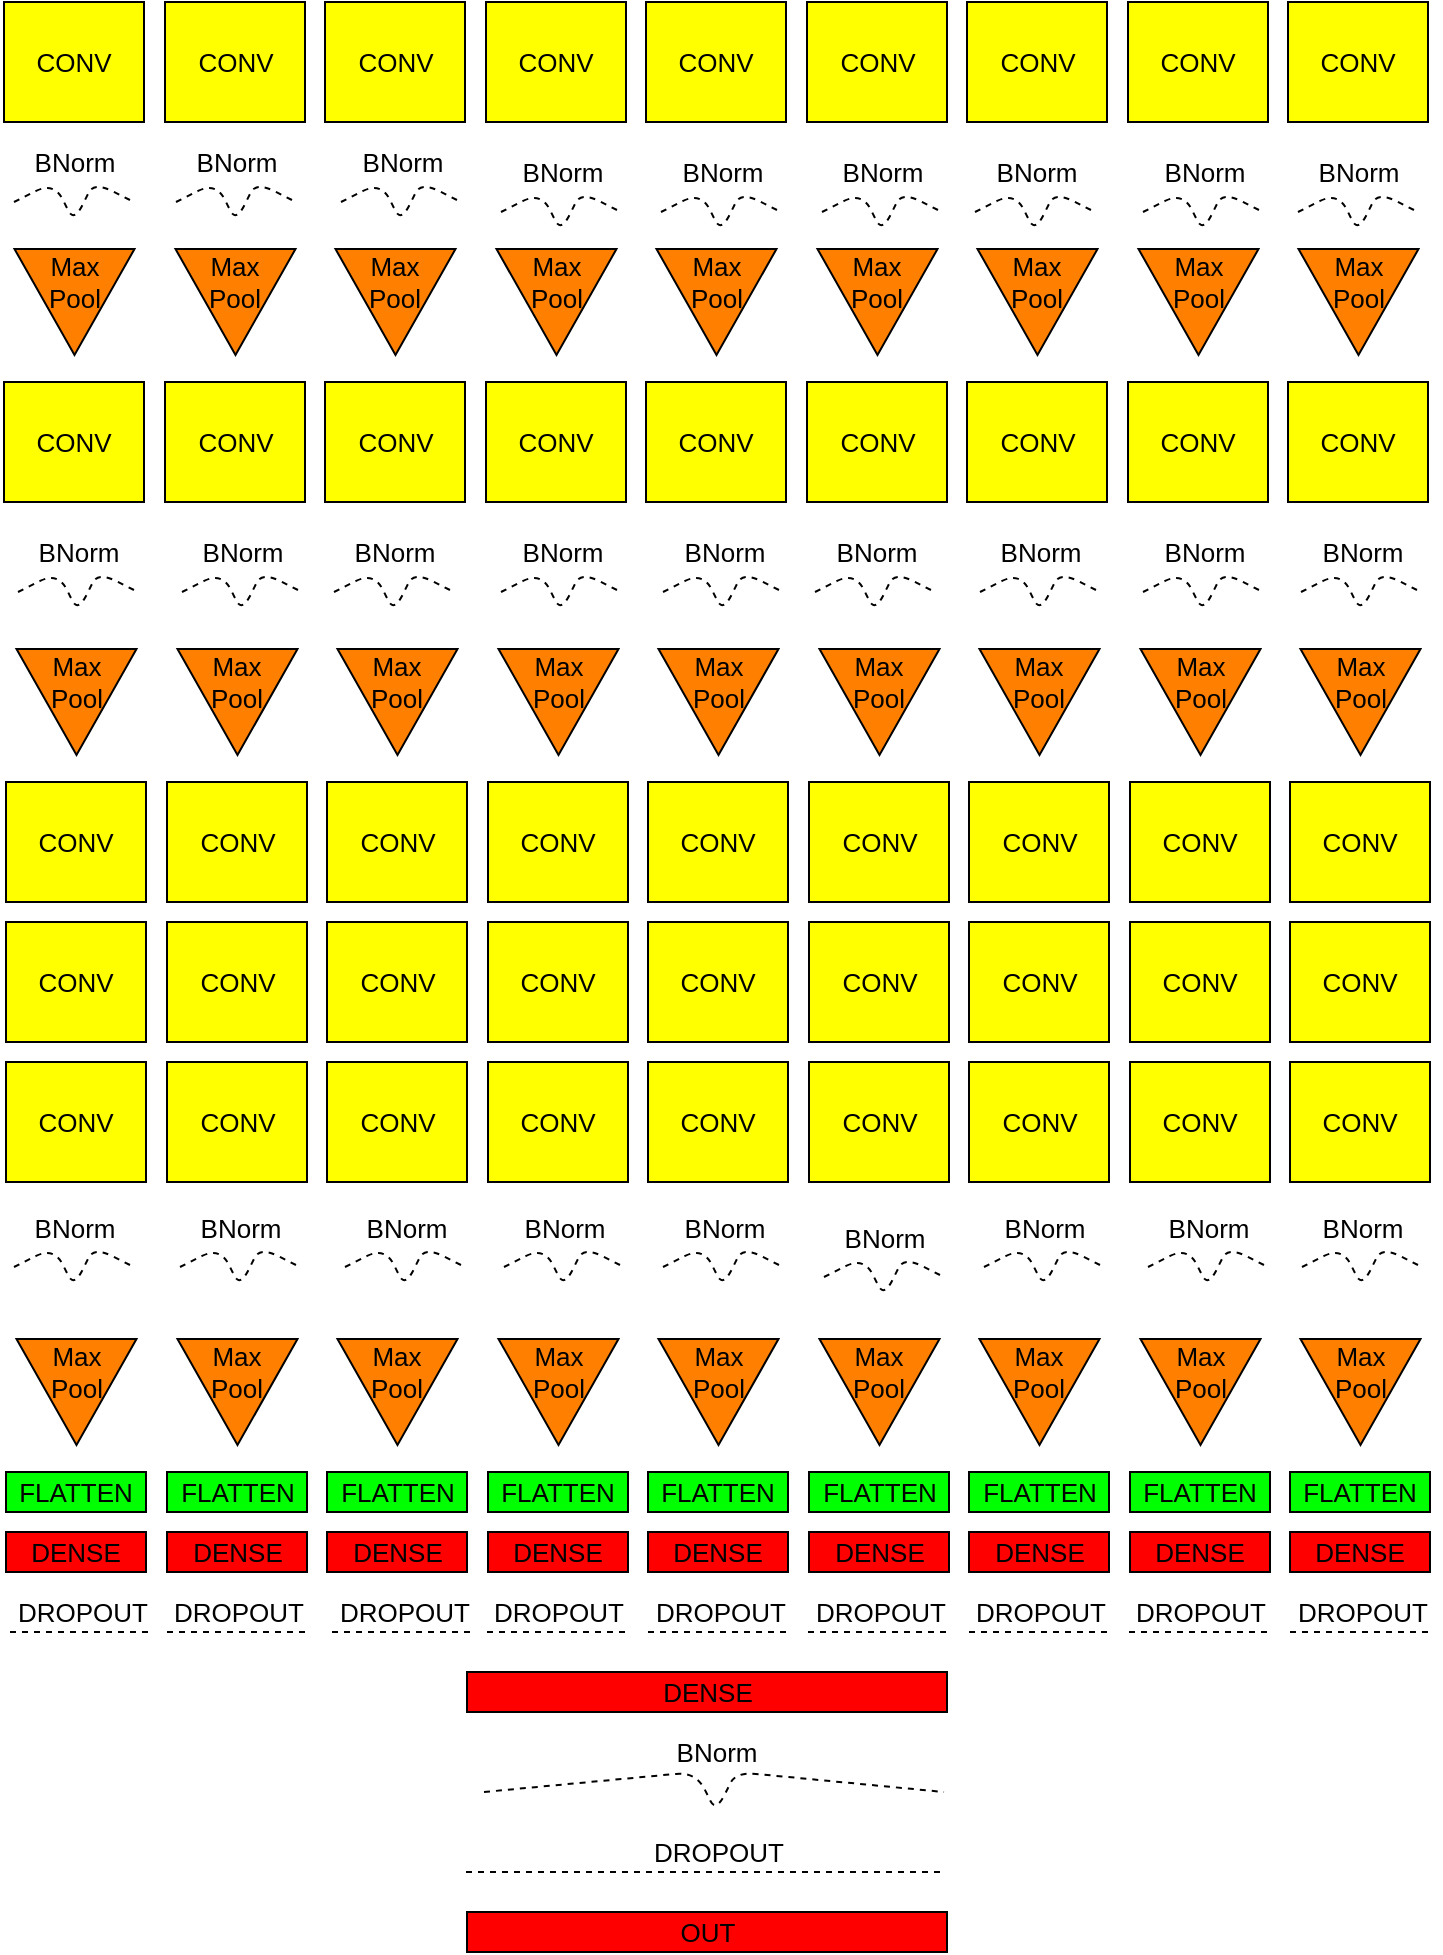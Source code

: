 <mxfile version="10.9.8" type="device"><diagram id="Rdj_Z7ZhWxju8aQ_-n5_" name="Page-1"><mxGraphModel dx="2214" dy="1227" grid="1" gridSize="10" guides="1" tooltips="1" connect="1" arrows="1" fold="1" page="1" pageScale="1" pageWidth="827" pageHeight="1169" math="0" shadow="0"><root><mxCell id="0"/><mxCell id="1" parent="0"/><mxCell id="YuXsCOZZbg4S0jJIkfYM-330" value="" style="group;fontStyle=0" vertex="1" connectable="0" parent="1"><mxGeometry x="40" y="20" width="77.5" height="690" as="geometry"/></mxCell><mxCell id="YuXsCOZZbg4S0jJIkfYM-313" value="CONV" style="rounded=0;whiteSpace=wrap;html=1;fillColor=#FFFF00;fontSize=13;align=center;fontStyle=0" vertex="1" parent="YuXsCOZZbg4S0jJIkfYM-330"><mxGeometry width="70" height="60" as="geometry"/></mxCell><mxCell id="YuXsCOZZbg4S0jJIkfYM-316" value="" style="group;fontStyle=0" vertex="1" connectable="0" parent="YuXsCOZZbg4S0jJIkfYM-330"><mxGeometry x="8.75" y="70" width="56.25" height="80" as="geometry"/></mxCell><mxCell id="YuXsCOZZbg4S0jJIkfYM-314" value="" style="triangle;whiteSpace=wrap;html=1;fillColor=#FF8000;fontSize=13;align=center;rotation=90;fontStyle=0" vertex="1" parent="YuXsCOZZbg4S0jJIkfYM-316"><mxGeometry y="50" width="53" height="60" as="geometry"/></mxCell><mxCell id="YuXsCOZZbg4S0jJIkfYM-315" value="Max&lt;br&gt;Pool" style="text;html=1;strokeColor=none;fillColor=none;align=center;verticalAlign=middle;whiteSpace=wrap;rounded=0;fontSize=13;rotation=0;fontStyle=0" vertex="1" parent="YuXsCOZZbg4S0jJIkfYM-316"><mxGeometry x="8.75" y="60" width="35" height="20" as="geometry"/></mxCell><mxCell id="YuXsCOZZbg4S0jJIkfYM-814" value="" style="group;fontStyle=0" vertex="1" connectable="0" parent="YuXsCOZZbg4S0jJIkfYM-316"><mxGeometry x="-3.75" width="60" height="40" as="geometry"/></mxCell><mxCell id="YuXsCOZZbg4S0jJIkfYM-815" value="" style="endArrow=none;dashed=1;html=1;fontSize=13;fontStyle=0" edge="1" parent="YuXsCOZZbg4S0jJIkfYM-814"><mxGeometry width="50" height="50" relative="1" as="geometry"><mxPoint y="30" as="sourcePoint"/><mxPoint x="60" y="30" as="targetPoint"/><Array as="points"><mxPoint x="20" y="20"/><mxPoint x="30" y="40"/><mxPoint x="40" y="20"/></Array></mxGeometry></mxCell><mxCell id="YuXsCOZZbg4S0jJIkfYM-816" value="BNorm" style="text;html=1;resizable=0;points=[];autosize=1;align=center;verticalAlign=top;spacingTop=-4;fontSize=13;fontStyle=0" vertex="1" parent="YuXsCOZZbg4S0jJIkfYM-814"><mxGeometry width="60" height="20" as="geometry"/></mxCell><mxCell id="YuXsCOZZbg4S0jJIkfYM-317" value="CONV" style="rounded=0;whiteSpace=wrap;html=1;fillColor=#FFFF00;fontSize=13;align=center;fontStyle=0" vertex="1" parent="YuXsCOZZbg4S0jJIkfYM-330"><mxGeometry y="190" width="70" height="60" as="geometry"/></mxCell><mxCell id="YuXsCOZZbg4S0jJIkfYM-318" value="" style="group;fontStyle=0" vertex="1" connectable="0" parent="YuXsCOZZbg4S0jJIkfYM-330"><mxGeometry x="8.75" y="260" width="58.25" height="80" as="geometry"/></mxCell><mxCell id="YuXsCOZZbg4S0jJIkfYM-319" value="" style="triangle;whiteSpace=wrap;html=1;fillColor=#FF8000;fontSize=13;align=center;rotation=90;fontStyle=0" vertex="1" parent="YuXsCOZZbg4S0jJIkfYM-318"><mxGeometry x="1" y="60" width="53" height="60" as="geometry"/></mxCell><mxCell id="YuXsCOZZbg4S0jJIkfYM-320" value="Max&lt;br&gt;Pool" style="text;html=1;strokeColor=none;fillColor=none;align=center;verticalAlign=middle;whiteSpace=wrap;rounded=0;fontSize=13;rotation=0;fontStyle=0" vertex="1" parent="YuXsCOZZbg4S0jJIkfYM-318"><mxGeometry x="9.75" y="70" width="35" height="20" as="geometry"/></mxCell><mxCell id="YuXsCOZZbg4S0jJIkfYM-844" value="" style="group;fontStyle=0" vertex="1" connectable="0" parent="YuXsCOZZbg4S0jJIkfYM-318"><mxGeometry x="-1.75" y="5" width="60" height="40" as="geometry"/></mxCell><mxCell id="YuXsCOZZbg4S0jJIkfYM-845" value="" style="endArrow=none;dashed=1;html=1;fontSize=13;fontStyle=0" edge="1" parent="YuXsCOZZbg4S0jJIkfYM-844"><mxGeometry width="50" height="50" relative="1" as="geometry"><mxPoint y="30" as="sourcePoint"/><mxPoint x="60" y="30" as="targetPoint"/><Array as="points"><mxPoint x="20" y="20"/><mxPoint x="30" y="40"/><mxPoint x="40" y="20"/></Array></mxGeometry></mxCell><mxCell id="YuXsCOZZbg4S0jJIkfYM-846" value="BNorm" style="text;html=1;resizable=0;points=[];autosize=1;align=center;verticalAlign=top;spacingTop=-4;fontSize=13;fontStyle=0" vertex="1" parent="YuXsCOZZbg4S0jJIkfYM-844"><mxGeometry width="60" height="20" as="geometry"/></mxCell><mxCell id="YuXsCOZZbg4S0jJIkfYM-321" value="CONV" style="rounded=0;whiteSpace=wrap;html=1;fillColor=#FFFF00;fontSize=13;align=center;fontStyle=0" vertex="1" parent="YuXsCOZZbg4S0jJIkfYM-330"><mxGeometry x="1" y="390" width="70" height="60" as="geometry"/></mxCell><mxCell id="YuXsCOZZbg4S0jJIkfYM-322" value="CONV" style="rounded=0;whiteSpace=wrap;html=1;fillColor=#FFFF00;fontSize=13;align=center;fontStyle=0" vertex="1" parent="YuXsCOZZbg4S0jJIkfYM-330"><mxGeometry x="1" y="460" width="70" height="60" as="geometry"/></mxCell><mxCell id="YuXsCOZZbg4S0jJIkfYM-323" value="CONV" style="rounded=0;whiteSpace=wrap;html=1;fillColor=#FFFF00;fontSize=13;align=center;fontStyle=0" vertex="1" parent="YuXsCOZZbg4S0jJIkfYM-330"><mxGeometry x="1" y="530" width="70" height="60" as="geometry"/></mxCell><mxCell id="YuXsCOZZbg4S0jJIkfYM-868" value="" style="group;fontStyle=0" vertex="1" connectable="0" parent="YuXsCOZZbg4S0jJIkfYM-330"><mxGeometry x="5" y="602.5" width="60" height="40" as="geometry"/></mxCell><mxCell id="YuXsCOZZbg4S0jJIkfYM-869" value="" style="endArrow=none;dashed=1;html=1;fontSize=13;fontStyle=0" edge="1" parent="YuXsCOZZbg4S0jJIkfYM-868"><mxGeometry width="50" height="50" relative="1" as="geometry"><mxPoint y="30" as="sourcePoint"/><mxPoint x="60" y="30" as="targetPoint"/><Array as="points"><mxPoint x="20" y="20"/><mxPoint x="30" y="40"/><mxPoint x="40" y="20"/></Array></mxGeometry></mxCell><mxCell id="YuXsCOZZbg4S0jJIkfYM-870" value="BNorm" style="text;html=1;resizable=0;points=[];autosize=1;align=center;verticalAlign=top;spacingTop=-4;fontSize=13;fontStyle=0" vertex="1" parent="YuXsCOZZbg4S0jJIkfYM-868"><mxGeometry width="60" height="20" as="geometry"/></mxCell><mxCell id="YuXsCOZZbg4S0jJIkfYM-605" value="" style="group;fontStyle=0" vertex="1" connectable="0" parent="1"><mxGeometry x="120.5" y="20" width="75.5" height="690" as="geometry"/></mxCell><mxCell id="YuXsCOZZbg4S0jJIkfYM-606" value="CONV" style="rounded=0;whiteSpace=wrap;html=1;fillColor=#FFFF00;fontSize=13;align=center;fontStyle=0" vertex="1" parent="YuXsCOZZbg4S0jJIkfYM-605"><mxGeometry width="70" height="60" as="geometry"/></mxCell><mxCell id="YuXsCOZZbg4S0jJIkfYM-607" value="" style="group;fontStyle=0" vertex="1" connectable="0" parent="YuXsCOZZbg4S0jJIkfYM-605"><mxGeometry x="8.75" y="70" width="56.75" height="80" as="geometry"/></mxCell><mxCell id="YuXsCOZZbg4S0jJIkfYM-608" value="" style="triangle;whiteSpace=wrap;html=1;fillColor=#FF8000;fontSize=13;align=center;rotation=90;fontStyle=0" vertex="1" parent="YuXsCOZZbg4S0jJIkfYM-607"><mxGeometry y="50" width="53" height="60" as="geometry"/></mxCell><mxCell id="YuXsCOZZbg4S0jJIkfYM-609" value="Max&lt;br&gt;Pool" style="text;html=1;strokeColor=none;fillColor=none;align=center;verticalAlign=middle;whiteSpace=wrap;rounded=0;fontSize=13;rotation=0;fontStyle=0" vertex="1" parent="YuXsCOZZbg4S0jJIkfYM-607"><mxGeometry x="8.75" y="60" width="35" height="20" as="geometry"/></mxCell><mxCell id="YuXsCOZZbg4S0jJIkfYM-811" value="" style="group;fontStyle=0" vertex="1" connectable="0" parent="YuXsCOZZbg4S0jJIkfYM-607"><mxGeometry x="-3.25" width="60" height="40" as="geometry"/></mxCell><mxCell id="YuXsCOZZbg4S0jJIkfYM-812" value="" style="endArrow=none;dashed=1;html=1;fontSize=13;fontStyle=0" edge="1" parent="YuXsCOZZbg4S0jJIkfYM-811"><mxGeometry width="50" height="50" relative="1" as="geometry"><mxPoint y="30" as="sourcePoint"/><mxPoint x="60" y="30" as="targetPoint"/><Array as="points"><mxPoint x="20" y="20"/><mxPoint x="30" y="40"/><mxPoint x="40" y="20"/></Array></mxGeometry></mxCell><mxCell id="YuXsCOZZbg4S0jJIkfYM-813" value="BNorm" style="text;html=1;resizable=0;points=[];autosize=1;align=center;verticalAlign=top;spacingTop=-4;fontSize=13;fontStyle=0" vertex="1" parent="YuXsCOZZbg4S0jJIkfYM-811"><mxGeometry width="60" height="20" as="geometry"/></mxCell><mxCell id="YuXsCOZZbg4S0jJIkfYM-610" value="CONV" style="rounded=0;whiteSpace=wrap;html=1;fillColor=#FFFF00;fontSize=13;align=center;fontStyle=0" vertex="1" parent="YuXsCOZZbg4S0jJIkfYM-605"><mxGeometry y="190" width="70" height="60" as="geometry"/></mxCell><mxCell id="YuXsCOZZbg4S0jJIkfYM-611" value="" style="group;fontStyle=0" vertex="1" connectable="0" parent="YuXsCOZZbg4S0jJIkfYM-605"><mxGeometry x="8.75" y="260" width="59.75" height="80" as="geometry"/></mxCell><mxCell id="YuXsCOZZbg4S0jJIkfYM-612" value="" style="triangle;whiteSpace=wrap;html=1;fillColor=#FF8000;fontSize=13;align=center;rotation=90;fontStyle=0" vertex="1" parent="YuXsCOZZbg4S0jJIkfYM-611"><mxGeometry x="1" y="60" width="53" height="60" as="geometry"/></mxCell><mxCell id="YuXsCOZZbg4S0jJIkfYM-613" value="Max&lt;br&gt;Pool" style="text;html=1;strokeColor=none;fillColor=none;align=center;verticalAlign=middle;whiteSpace=wrap;rounded=0;fontSize=13;rotation=0;fontStyle=0" vertex="1" parent="YuXsCOZZbg4S0jJIkfYM-611"><mxGeometry x="9.75" y="70" width="35" height="20" as="geometry"/></mxCell><mxCell id="YuXsCOZZbg4S0jJIkfYM-841" value="" style="group;fontStyle=0" vertex="1" connectable="0" parent="YuXsCOZZbg4S0jJIkfYM-611"><mxGeometry x="-0.25" y="5" width="60" height="40" as="geometry"/></mxCell><mxCell id="YuXsCOZZbg4S0jJIkfYM-842" value="" style="endArrow=none;dashed=1;html=1;fontSize=13;fontStyle=0" edge="1" parent="YuXsCOZZbg4S0jJIkfYM-841"><mxGeometry width="50" height="50" relative="1" as="geometry"><mxPoint y="30" as="sourcePoint"/><mxPoint x="60" y="30" as="targetPoint"/><Array as="points"><mxPoint x="20" y="20"/><mxPoint x="30" y="40"/><mxPoint x="40" y="20"/></Array></mxGeometry></mxCell><mxCell id="YuXsCOZZbg4S0jJIkfYM-843" value="BNorm" style="text;html=1;resizable=0;points=[];autosize=1;align=center;verticalAlign=top;spacingTop=-4;fontSize=13;fontStyle=0" vertex="1" parent="YuXsCOZZbg4S0jJIkfYM-841"><mxGeometry width="60" height="20" as="geometry"/></mxCell><mxCell id="YuXsCOZZbg4S0jJIkfYM-614" value="CONV" style="rounded=0;whiteSpace=wrap;html=1;fillColor=#FFFF00;fontSize=13;align=center;fontStyle=0" vertex="1" parent="YuXsCOZZbg4S0jJIkfYM-605"><mxGeometry x="1" y="390" width="70" height="60" as="geometry"/></mxCell><mxCell id="YuXsCOZZbg4S0jJIkfYM-615" value="CONV" style="rounded=0;whiteSpace=wrap;html=1;fillColor=#FFFF00;fontSize=13;align=center;fontStyle=0" vertex="1" parent="YuXsCOZZbg4S0jJIkfYM-605"><mxGeometry x="1" y="460" width="70" height="60" as="geometry"/></mxCell><mxCell id="YuXsCOZZbg4S0jJIkfYM-616" value="CONV" style="rounded=0;whiteSpace=wrap;html=1;fillColor=#FFFF00;fontSize=13;align=center;fontStyle=0" vertex="1" parent="YuXsCOZZbg4S0jJIkfYM-605"><mxGeometry x="1" y="530" width="70" height="60" as="geometry"/></mxCell><mxCell id="YuXsCOZZbg4S0jJIkfYM-865" value="" style="group;fontStyle=0" vertex="1" connectable="0" parent="YuXsCOZZbg4S0jJIkfYM-605"><mxGeometry x="7.5" y="602.5" width="60" height="40" as="geometry"/></mxCell><mxCell id="YuXsCOZZbg4S0jJIkfYM-866" value="" style="endArrow=none;dashed=1;html=1;fontSize=13;fontStyle=0" edge="1" parent="YuXsCOZZbg4S0jJIkfYM-865"><mxGeometry width="50" height="50" relative="1" as="geometry"><mxPoint y="30" as="sourcePoint"/><mxPoint x="60" y="30" as="targetPoint"/><Array as="points"><mxPoint x="20" y="20"/><mxPoint x="30" y="40"/><mxPoint x="40" y="20"/></Array></mxGeometry></mxCell><mxCell id="YuXsCOZZbg4S0jJIkfYM-867" value="BNorm" style="text;html=1;resizable=0;points=[];autosize=1;align=center;verticalAlign=top;spacingTop=-4;fontSize=13;fontStyle=0" vertex="1" parent="YuXsCOZZbg4S0jJIkfYM-865"><mxGeometry width="60" height="20" as="geometry"/></mxCell><mxCell id="YuXsCOZZbg4S0jJIkfYM-623" value="" style="group;fontStyle=0" vertex="1" connectable="0" parent="1"><mxGeometry x="200.5" y="20" width="78" height="690" as="geometry"/></mxCell><mxCell id="YuXsCOZZbg4S0jJIkfYM-624" value="CONV" style="rounded=0;whiteSpace=wrap;html=1;fillColor=#FFFF00;fontSize=13;align=center;fontStyle=0" vertex="1" parent="YuXsCOZZbg4S0jJIkfYM-623"><mxGeometry width="70" height="60" as="geometry"/></mxCell><mxCell id="YuXsCOZZbg4S0jJIkfYM-625" value="" style="group;fontStyle=0" vertex="1" connectable="0" parent="YuXsCOZZbg4S0jJIkfYM-623"><mxGeometry x="8.75" y="70" width="59.25" height="80" as="geometry"/></mxCell><mxCell id="YuXsCOZZbg4S0jJIkfYM-626" value="" style="triangle;whiteSpace=wrap;html=1;fillColor=#FF8000;fontSize=13;align=center;rotation=90;fontStyle=0" vertex="1" parent="YuXsCOZZbg4S0jJIkfYM-625"><mxGeometry y="50" width="53" height="60" as="geometry"/></mxCell><mxCell id="YuXsCOZZbg4S0jJIkfYM-627" value="Max&lt;br&gt;Pool" style="text;html=1;strokeColor=none;fillColor=none;align=center;verticalAlign=middle;whiteSpace=wrap;rounded=0;fontSize=13;rotation=0;fontStyle=0" vertex="1" parent="YuXsCOZZbg4S0jJIkfYM-625"><mxGeometry x="8.75" y="60" width="35" height="20" as="geometry"/></mxCell><mxCell id="YuXsCOZZbg4S0jJIkfYM-808" value="" style="group;fontStyle=0" vertex="1" connectable="0" parent="YuXsCOZZbg4S0jJIkfYM-625"><mxGeometry x="-0.75" width="60" height="40" as="geometry"/></mxCell><mxCell id="YuXsCOZZbg4S0jJIkfYM-809" value="" style="endArrow=none;dashed=1;html=1;fontSize=13;fontStyle=0" edge="1" parent="YuXsCOZZbg4S0jJIkfYM-808"><mxGeometry width="50" height="50" relative="1" as="geometry"><mxPoint y="30" as="sourcePoint"/><mxPoint x="60" y="30" as="targetPoint"/><Array as="points"><mxPoint x="20" y="20"/><mxPoint x="30" y="40"/><mxPoint x="40" y="20"/></Array></mxGeometry></mxCell><mxCell id="YuXsCOZZbg4S0jJIkfYM-810" value="BNorm" style="text;html=1;resizable=0;points=[];autosize=1;align=center;verticalAlign=top;spacingTop=-4;fontSize=13;fontStyle=0" vertex="1" parent="YuXsCOZZbg4S0jJIkfYM-808"><mxGeometry width="60" height="20" as="geometry"/></mxCell><mxCell id="YuXsCOZZbg4S0jJIkfYM-628" value="CONV" style="rounded=0;whiteSpace=wrap;html=1;fillColor=#FFFF00;fontSize=13;align=center;fontStyle=0" vertex="1" parent="YuXsCOZZbg4S0jJIkfYM-623"><mxGeometry y="190" width="70" height="60" as="geometry"/></mxCell><mxCell id="YuXsCOZZbg4S0jJIkfYM-629" value="" style="group;fontStyle=0" vertex="1" connectable="0" parent="YuXsCOZZbg4S0jJIkfYM-623"><mxGeometry x="8.75" y="260" width="55.75" height="80" as="geometry"/></mxCell><mxCell id="YuXsCOZZbg4S0jJIkfYM-630" value="" style="triangle;whiteSpace=wrap;html=1;fillColor=#FF8000;fontSize=13;align=center;rotation=90;fontStyle=0" vertex="1" parent="YuXsCOZZbg4S0jJIkfYM-629"><mxGeometry x="1" y="60" width="53" height="60" as="geometry"/></mxCell><mxCell id="YuXsCOZZbg4S0jJIkfYM-631" value="Max&lt;br&gt;Pool" style="text;html=1;strokeColor=none;fillColor=none;align=center;verticalAlign=middle;whiteSpace=wrap;rounded=0;fontSize=13;rotation=0;fontStyle=0" vertex="1" parent="YuXsCOZZbg4S0jJIkfYM-629"><mxGeometry x="9.75" y="70" width="35" height="20" as="geometry"/></mxCell><mxCell id="YuXsCOZZbg4S0jJIkfYM-838" value="" style="group;fontStyle=0" vertex="1" connectable="0" parent="YuXsCOZZbg4S0jJIkfYM-629"><mxGeometry x="-4.25" y="5" width="60" height="40" as="geometry"/></mxCell><mxCell id="YuXsCOZZbg4S0jJIkfYM-839" value="" style="endArrow=none;dashed=1;html=1;fontSize=13;fontStyle=0" edge="1" parent="YuXsCOZZbg4S0jJIkfYM-838"><mxGeometry width="50" height="50" relative="1" as="geometry"><mxPoint y="30" as="sourcePoint"/><mxPoint x="60" y="30" as="targetPoint"/><Array as="points"><mxPoint x="20" y="20"/><mxPoint x="30" y="40"/><mxPoint x="40" y="20"/></Array></mxGeometry></mxCell><mxCell id="YuXsCOZZbg4S0jJIkfYM-840" value="BNorm" style="text;html=1;resizable=0;points=[];autosize=1;align=center;verticalAlign=top;spacingTop=-4;fontSize=13;fontStyle=0" vertex="1" parent="YuXsCOZZbg4S0jJIkfYM-838"><mxGeometry width="60" height="20" as="geometry"/></mxCell><mxCell id="YuXsCOZZbg4S0jJIkfYM-632" value="CONV" style="rounded=0;whiteSpace=wrap;html=1;fillColor=#FFFF00;fontSize=13;align=center;fontStyle=0" vertex="1" parent="YuXsCOZZbg4S0jJIkfYM-623"><mxGeometry x="1" y="390" width="70" height="60" as="geometry"/></mxCell><mxCell id="YuXsCOZZbg4S0jJIkfYM-633" value="CONV" style="rounded=0;whiteSpace=wrap;html=1;fillColor=#FFFF00;fontSize=13;align=center;fontStyle=0" vertex="1" parent="YuXsCOZZbg4S0jJIkfYM-623"><mxGeometry x="1" y="460" width="70" height="60" as="geometry"/></mxCell><mxCell id="YuXsCOZZbg4S0jJIkfYM-634" value="CONV" style="rounded=0;whiteSpace=wrap;html=1;fillColor=#FFFF00;fontSize=13;align=center;fontStyle=0" vertex="1" parent="YuXsCOZZbg4S0jJIkfYM-623"><mxGeometry x="1" y="530" width="70" height="60" as="geometry"/></mxCell><mxCell id="YuXsCOZZbg4S0jJIkfYM-862" value="" style="group;fontStyle=0" vertex="1" connectable="0" parent="YuXsCOZZbg4S0jJIkfYM-623"><mxGeometry x="10" y="602.5" width="60" height="40" as="geometry"/></mxCell><mxCell id="YuXsCOZZbg4S0jJIkfYM-863" value="" style="endArrow=none;dashed=1;html=1;fontSize=13;fontStyle=0" edge="1" parent="YuXsCOZZbg4S0jJIkfYM-862"><mxGeometry width="50" height="50" relative="1" as="geometry"><mxPoint y="30" as="sourcePoint"/><mxPoint x="60" y="30" as="targetPoint"/><Array as="points"><mxPoint x="20" y="20"/><mxPoint x="30" y="40"/><mxPoint x="40" y="20"/></Array></mxGeometry></mxCell><mxCell id="YuXsCOZZbg4S0jJIkfYM-864" value="BNorm" style="text;html=1;resizable=0;points=[];autosize=1;align=center;verticalAlign=top;spacingTop=-4;fontSize=13;fontStyle=0" vertex="1" parent="YuXsCOZZbg4S0jJIkfYM-862"><mxGeometry width="60" height="20" as="geometry"/></mxCell><mxCell id="YuXsCOZZbg4S0jJIkfYM-641" value="" style="group;fontStyle=0" vertex="1" connectable="0" parent="1"><mxGeometry x="281" y="20" width="75" height="690" as="geometry"/></mxCell><mxCell id="YuXsCOZZbg4S0jJIkfYM-642" value="CONV" style="rounded=0;whiteSpace=wrap;html=1;fillColor=#FFFF00;fontSize=13;align=center;fontStyle=0" vertex="1" parent="YuXsCOZZbg4S0jJIkfYM-641"><mxGeometry width="70" height="60" as="geometry"/></mxCell><mxCell id="YuXsCOZZbg4S0jJIkfYM-643" value="" style="group;fontStyle=0" vertex="1" connectable="0" parent="YuXsCOZZbg4S0jJIkfYM-641"><mxGeometry x="8.75" y="70" width="58.75" height="80" as="geometry"/></mxCell><mxCell id="YuXsCOZZbg4S0jJIkfYM-644" value="" style="triangle;whiteSpace=wrap;html=1;fillColor=#FF8000;fontSize=13;align=center;rotation=90;fontStyle=0" vertex="1" parent="YuXsCOZZbg4S0jJIkfYM-643"><mxGeometry y="50" width="53" height="60" as="geometry"/></mxCell><mxCell id="YuXsCOZZbg4S0jJIkfYM-645" value="Max&lt;br&gt;Pool" style="text;html=1;strokeColor=none;fillColor=none;align=center;verticalAlign=middle;whiteSpace=wrap;rounded=0;fontSize=13;rotation=0;fontStyle=0" vertex="1" parent="YuXsCOZZbg4S0jJIkfYM-643"><mxGeometry x="8.75" y="60" width="35" height="20" as="geometry"/></mxCell><mxCell id="YuXsCOZZbg4S0jJIkfYM-805" value="" style="group;fontStyle=0" vertex="1" connectable="0" parent="YuXsCOZZbg4S0jJIkfYM-643"><mxGeometry x="-1.25" y="5" width="60" height="40" as="geometry"/></mxCell><mxCell id="YuXsCOZZbg4S0jJIkfYM-806" value="" style="endArrow=none;dashed=1;html=1;fontSize=13;fontStyle=0" edge="1" parent="YuXsCOZZbg4S0jJIkfYM-805"><mxGeometry width="50" height="50" relative="1" as="geometry"><mxPoint y="30" as="sourcePoint"/><mxPoint x="60" y="30" as="targetPoint"/><Array as="points"><mxPoint x="20" y="20"/><mxPoint x="30" y="40"/><mxPoint x="40" y="20"/></Array></mxGeometry></mxCell><mxCell id="YuXsCOZZbg4S0jJIkfYM-807" value="BNorm" style="text;html=1;resizable=0;points=[];autosize=1;align=center;verticalAlign=top;spacingTop=-4;fontSize=13;fontStyle=0" vertex="1" parent="YuXsCOZZbg4S0jJIkfYM-805"><mxGeometry width="60" height="20" as="geometry"/></mxCell><mxCell id="YuXsCOZZbg4S0jJIkfYM-646" value="CONV" style="rounded=0;whiteSpace=wrap;html=1;fillColor=#FFFF00;fontSize=13;align=center;fontStyle=0" vertex="1" parent="YuXsCOZZbg4S0jJIkfYM-641"><mxGeometry y="190" width="70" height="60" as="geometry"/></mxCell><mxCell id="YuXsCOZZbg4S0jJIkfYM-647" value="" style="group;fontStyle=0" vertex="1" connectable="0" parent="YuXsCOZZbg4S0jJIkfYM-641"><mxGeometry x="8.75" y="260" width="58.75" height="80" as="geometry"/></mxCell><mxCell id="YuXsCOZZbg4S0jJIkfYM-648" value="" style="triangle;whiteSpace=wrap;html=1;fillColor=#FF8000;fontSize=13;align=center;rotation=90;fontStyle=0" vertex="1" parent="YuXsCOZZbg4S0jJIkfYM-647"><mxGeometry x="1" y="60" width="53" height="60" as="geometry"/></mxCell><mxCell id="YuXsCOZZbg4S0jJIkfYM-649" value="Max&lt;br&gt;Pool" style="text;html=1;strokeColor=none;fillColor=none;align=center;verticalAlign=middle;whiteSpace=wrap;rounded=0;fontSize=13;rotation=0;fontStyle=0" vertex="1" parent="YuXsCOZZbg4S0jJIkfYM-647"><mxGeometry x="9.75" y="70" width="35" height="20" as="geometry"/></mxCell><mxCell id="YuXsCOZZbg4S0jJIkfYM-835" value="" style="group;fontStyle=0" vertex="1" connectable="0" parent="YuXsCOZZbg4S0jJIkfYM-647"><mxGeometry x="-1.25" y="5" width="60" height="40" as="geometry"/></mxCell><mxCell id="YuXsCOZZbg4S0jJIkfYM-836" value="" style="endArrow=none;dashed=1;html=1;fontSize=13;fontStyle=0" edge="1" parent="YuXsCOZZbg4S0jJIkfYM-835"><mxGeometry width="50" height="50" relative="1" as="geometry"><mxPoint y="30" as="sourcePoint"/><mxPoint x="60" y="30" as="targetPoint"/><Array as="points"><mxPoint x="20" y="20"/><mxPoint x="30" y="40"/><mxPoint x="40" y="20"/></Array></mxGeometry></mxCell><mxCell id="YuXsCOZZbg4S0jJIkfYM-837" value="BNorm" style="text;html=1;resizable=0;points=[];autosize=1;align=center;verticalAlign=top;spacingTop=-4;fontSize=13;fontStyle=0" vertex="1" parent="YuXsCOZZbg4S0jJIkfYM-835"><mxGeometry width="60" height="20" as="geometry"/></mxCell><mxCell id="YuXsCOZZbg4S0jJIkfYM-650" value="CONV" style="rounded=0;whiteSpace=wrap;html=1;fillColor=#FFFF00;fontSize=13;align=center;fontStyle=0" vertex="1" parent="YuXsCOZZbg4S0jJIkfYM-641"><mxGeometry x="1" y="390" width="70" height="60" as="geometry"/></mxCell><mxCell id="YuXsCOZZbg4S0jJIkfYM-651" value="CONV" style="rounded=0;whiteSpace=wrap;html=1;fillColor=#FFFF00;fontSize=13;align=center;fontStyle=0" vertex="1" parent="YuXsCOZZbg4S0jJIkfYM-641"><mxGeometry x="1" y="460" width="70" height="60" as="geometry"/></mxCell><mxCell id="YuXsCOZZbg4S0jJIkfYM-652" value="CONV" style="rounded=0;whiteSpace=wrap;html=1;fillColor=#FFFF00;fontSize=13;align=center;fontStyle=0" vertex="1" parent="YuXsCOZZbg4S0jJIkfYM-641"><mxGeometry x="1" y="530" width="70" height="60" as="geometry"/></mxCell><mxCell id="YuXsCOZZbg4S0jJIkfYM-859" value="" style="group;fontStyle=0" vertex="1" connectable="0" parent="YuXsCOZZbg4S0jJIkfYM-641"><mxGeometry x="9" y="602.5" width="60" height="40" as="geometry"/></mxCell><mxCell id="YuXsCOZZbg4S0jJIkfYM-860" value="" style="endArrow=none;dashed=1;html=1;fontSize=13;fontStyle=0" edge="1" parent="YuXsCOZZbg4S0jJIkfYM-859"><mxGeometry width="50" height="50" relative="1" as="geometry"><mxPoint y="30" as="sourcePoint"/><mxPoint x="60" y="30" as="targetPoint"/><Array as="points"><mxPoint x="20" y="20"/><mxPoint x="30" y="40"/><mxPoint x="40" y="20"/></Array></mxGeometry></mxCell><mxCell id="YuXsCOZZbg4S0jJIkfYM-861" value="BNorm" style="text;html=1;resizable=0;points=[];autosize=1;align=center;verticalAlign=top;spacingTop=-4;fontSize=13;fontStyle=0" vertex="1" parent="YuXsCOZZbg4S0jJIkfYM-859"><mxGeometry width="60" height="20" as="geometry"/></mxCell><mxCell id="YuXsCOZZbg4S0jJIkfYM-659" value="" style="group;fontStyle=0" vertex="1" connectable="0" parent="1"><mxGeometry x="361" y="20" width="75.5" height="690" as="geometry"/></mxCell><mxCell id="YuXsCOZZbg4S0jJIkfYM-660" value="CONV" style="rounded=0;whiteSpace=wrap;html=1;fillColor=#FFFF00;fontSize=13;align=center;fontStyle=0" vertex="1" parent="YuXsCOZZbg4S0jJIkfYM-659"><mxGeometry width="70" height="60" as="geometry"/></mxCell><mxCell id="YuXsCOZZbg4S0jJIkfYM-661" value="" style="group;fontStyle=0" vertex="1" connectable="0" parent="YuXsCOZZbg4S0jJIkfYM-659"><mxGeometry x="8.75" y="70" width="58.75" height="80" as="geometry"/></mxCell><mxCell id="YuXsCOZZbg4S0jJIkfYM-662" value="" style="triangle;whiteSpace=wrap;html=1;fillColor=#FF8000;fontSize=13;align=center;rotation=90;fontStyle=0" vertex="1" parent="YuXsCOZZbg4S0jJIkfYM-661"><mxGeometry y="50" width="53" height="60" as="geometry"/></mxCell><mxCell id="YuXsCOZZbg4S0jJIkfYM-663" value="Max&lt;br&gt;Pool" style="text;html=1;strokeColor=none;fillColor=none;align=center;verticalAlign=middle;whiteSpace=wrap;rounded=0;fontSize=13;rotation=0;fontStyle=0" vertex="1" parent="YuXsCOZZbg4S0jJIkfYM-661"><mxGeometry x="8.75" y="60" width="35" height="20" as="geometry"/></mxCell><mxCell id="YuXsCOZZbg4S0jJIkfYM-802" value="" style="group;fontStyle=0" vertex="1" connectable="0" parent="YuXsCOZZbg4S0jJIkfYM-661"><mxGeometry x="-1.25" y="5" width="60" height="40" as="geometry"/></mxCell><mxCell id="YuXsCOZZbg4S0jJIkfYM-803" value="" style="endArrow=none;dashed=1;html=1;fontSize=13;fontStyle=0" edge="1" parent="YuXsCOZZbg4S0jJIkfYM-802"><mxGeometry width="50" height="50" relative="1" as="geometry"><mxPoint y="30" as="sourcePoint"/><mxPoint x="60" y="30" as="targetPoint"/><Array as="points"><mxPoint x="20" y="20"/><mxPoint x="30" y="40"/><mxPoint x="40" y="20"/></Array></mxGeometry></mxCell><mxCell id="YuXsCOZZbg4S0jJIkfYM-804" value="BNorm" style="text;html=1;resizable=0;points=[];autosize=1;align=center;verticalAlign=top;spacingTop=-4;fontSize=13;fontStyle=0" vertex="1" parent="YuXsCOZZbg4S0jJIkfYM-802"><mxGeometry width="60" height="20" as="geometry"/></mxCell><mxCell id="YuXsCOZZbg4S0jJIkfYM-664" value="CONV" style="rounded=0;whiteSpace=wrap;html=1;fillColor=#FFFF00;fontSize=13;align=center;fontStyle=0" vertex="1" parent="YuXsCOZZbg4S0jJIkfYM-659"><mxGeometry y="190" width="70" height="60" as="geometry"/></mxCell><mxCell id="YuXsCOZZbg4S0jJIkfYM-665" value="" style="group;fontStyle=0" vertex="1" connectable="0" parent="YuXsCOZZbg4S0jJIkfYM-659"><mxGeometry x="8.75" y="260" width="59.75" height="80" as="geometry"/></mxCell><mxCell id="YuXsCOZZbg4S0jJIkfYM-666" value="" style="triangle;whiteSpace=wrap;html=1;fillColor=#FF8000;fontSize=13;align=center;rotation=90;fontStyle=0" vertex="1" parent="YuXsCOZZbg4S0jJIkfYM-665"><mxGeometry x="1" y="60" width="53" height="60" as="geometry"/></mxCell><mxCell id="YuXsCOZZbg4S0jJIkfYM-667" value="Max&lt;br&gt;Pool" style="text;html=1;strokeColor=none;fillColor=none;align=center;verticalAlign=middle;whiteSpace=wrap;rounded=0;fontSize=13;rotation=0;fontStyle=0" vertex="1" parent="YuXsCOZZbg4S0jJIkfYM-665"><mxGeometry x="9.75" y="70" width="35" height="20" as="geometry"/></mxCell><mxCell id="YuXsCOZZbg4S0jJIkfYM-832" value="" style="group;fontStyle=0" vertex="1" connectable="0" parent="YuXsCOZZbg4S0jJIkfYM-665"><mxGeometry x="-0.25" y="5" width="60" height="40" as="geometry"/></mxCell><mxCell id="YuXsCOZZbg4S0jJIkfYM-833" value="" style="endArrow=none;dashed=1;html=1;fontSize=13;fontStyle=0" edge="1" parent="YuXsCOZZbg4S0jJIkfYM-832"><mxGeometry width="50" height="50" relative="1" as="geometry"><mxPoint y="30" as="sourcePoint"/><mxPoint x="60" y="30" as="targetPoint"/><Array as="points"><mxPoint x="20" y="20"/><mxPoint x="30" y="40"/><mxPoint x="40" y="20"/></Array></mxGeometry></mxCell><mxCell id="YuXsCOZZbg4S0jJIkfYM-834" value="BNorm" style="text;html=1;resizable=0;points=[];autosize=1;align=center;verticalAlign=top;spacingTop=-4;fontSize=13;fontStyle=0" vertex="1" parent="YuXsCOZZbg4S0jJIkfYM-832"><mxGeometry width="60" height="20" as="geometry"/></mxCell><mxCell id="YuXsCOZZbg4S0jJIkfYM-668" value="CONV" style="rounded=0;whiteSpace=wrap;html=1;fillColor=#FFFF00;fontSize=13;align=center;fontStyle=0" vertex="1" parent="YuXsCOZZbg4S0jJIkfYM-659"><mxGeometry x="1" y="390" width="70" height="60" as="geometry"/></mxCell><mxCell id="YuXsCOZZbg4S0jJIkfYM-669" value="CONV" style="rounded=0;whiteSpace=wrap;html=1;fillColor=#FFFF00;fontSize=13;align=center;fontStyle=0" vertex="1" parent="YuXsCOZZbg4S0jJIkfYM-659"><mxGeometry x="1" y="460" width="70" height="60" as="geometry"/></mxCell><mxCell id="YuXsCOZZbg4S0jJIkfYM-670" value="CONV" style="rounded=0;whiteSpace=wrap;html=1;fillColor=#FFFF00;fontSize=13;align=center;fontStyle=0" vertex="1" parent="YuXsCOZZbg4S0jJIkfYM-659"><mxGeometry x="1" y="530" width="70" height="60" as="geometry"/></mxCell><mxCell id="YuXsCOZZbg4S0jJIkfYM-856" value="" style="group;fontStyle=0" vertex="1" connectable="0" parent="YuXsCOZZbg4S0jJIkfYM-659"><mxGeometry x="8.5" y="602.5" width="60" height="40" as="geometry"/></mxCell><mxCell id="YuXsCOZZbg4S0jJIkfYM-857" value="" style="endArrow=none;dashed=1;html=1;fontSize=13;fontStyle=0" edge="1" parent="YuXsCOZZbg4S0jJIkfYM-856"><mxGeometry width="50" height="50" relative="1" as="geometry"><mxPoint y="30" as="sourcePoint"/><mxPoint x="60" y="30" as="targetPoint"/><Array as="points"><mxPoint x="20" y="20"/><mxPoint x="30" y="40"/><mxPoint x="40" y="20"/></Array></mxGeometry></mxCell><mxCell id="YuXsCOZZbg4S0jJIkfYM-858" value="BNorm" style="text;html=1;resizable=0;points=[];autosize=1;align=center;verticalAlign=top;spacingTop=-4;fontSize=13;fontStyle=0" vertex="1" parent="YuXsCOZZbg4S0jJIkfYM-856"><mxGeometry width="60" height="20" as="geometry"/></mxCell><mxCell id="YuXsCOZZbg4S0jJIkfYM-677" value="" style="group;fontStyle=0" vertex="1" connectable="0" parent="1"><mxGeometry x="441.5" y="20" width="75" height="690" as="geometry"/></mxCell><mxCell id="YuXsCOZZbg4S0jJIkfYM-678" value="CONV" style="rounded=0;whiteSpace=wrap;html=1;fillColor=#FFFF00;fontSize=13;align=center;fontStyle=0" vertex="1" parent="YuXsCOZZbg4S0jJIkfYM-677"><mxGeometry width="70" height="60" as="geometry"/></mxCell><mxCell id="YuXsCOZZbg4S0jJIkfYM-679" value="" style="group;fontStyle=0" vertex="1" connectable="0" parent="YuXsCOZZbg4S0jJIkfYM-677"><mxGeometry x="8.75" y="70" width="58.75" height="80" as="geometry"/></mxCell><mxCell id="YuXsCOZZbg4S0jJIkfYM-680" value="" style="triangle;whiteSpace=wrap;html=1;fillColor=#FF8000;fontSize=13;align=center;rotation=90;fontStyle=0" vertex="1" parent="YuXsCOZZbg4S0jJIkfYM-679"><mxGeometry y="50" width="53" height="60" as="geometry"/></mxCell><mxCell id="YuXsCOZZbg4S0jJIkfYM-681" value="Max&lt;br&gt;Pool" style="text;html=1;strokeColor=none;fillColor=none;align=center;verticalAlign=middle;whiteSpace=wrap;rounded=0;fontSize=13;rotation=0;fontStyle=0" vertex="1" parent="YuXsCOZZbg4S0jJIkfYM-679"><mxGeometry x="8.75" y="60" width="35" height="20" as="geometry"/></mxCell><mxCell id="YuXsCOZZbg4S0jJIkfYM-799" value="" style="group;fontStyle=0" vertex="1" connectable="0" parent="YuXsCOZZbg4S0jJIkfYM-679"><mxGeometry x="-1.25" y="5" width="60" height="40" as="geometry"/></mxCell><mxCell id="YuXsCOZZbg4S0jJIkfYM-800" value="" style="endArrow=none;dashed=1;html=1;fontSize=13;fontStyle=0" edge="1" parent="YuXsCOZZbg4S0jJIkfYM-799"><mxGeometry width="50" height="50" relative="1" as="geometry"><mxPoint y="30" as="sourcePoint"/><mxPoint x="60" y="30" as="targetPoint"/><Array as="points"><mxPoint x="20" y="20"/><mxPoint x="30" y="40"/><mxPoint x="40" y="20"/></Array></mxGeometry></mxCell><mxCell id="YuXsCOZZbg4S0jJIkfYM-801" value="BNorm" style="text;html=1;resizable=0;points=[];autosize=1;align=center;verticalAlign=top;spacingTop=-4;fontSize=13;fontStyle=0" vertex="1" parent="YuXsCOZZbg4S0jJIkfYM-799"><mxGeometry width="60" height="20" as="geometry"/></mxCell><mxCell id="YuXsCOZZbg4S0jJIkfYM-682" value="CONV" style="rounded=0;whiteSpace=wrap;html=1;fillColor=#FFFF00;fontSize=13;align=center;fontStyle=0" vertex="1" parent="YuXsCOZZbg4S0jJIkfYM-677"><mxGeometry y="190" width="70" height="60" as="geometry"/></mxCell><mxCell id="YuXsCOZZbg4S0jJIkfYM-683" value="" style="group;fontStyle=0" vertex="1" connectable="0" parent="YuXsCOZZbg4S0jJIkfYM-677"><mxGeometry x="8.75" y="260" width="55.25" height="80" as="geometry"/></mxCell><mxCell id="YuXsCOZZbg4S0jJIkfYM-684" value="" style="triangle;whiteSpace=wrap;html=1;fillColor=#FF8000;fontSize=13;align=center;rotation=90;fontStyle=0" vertex="1" parent="YuXsCOZZbg4S0jJIkfYM-683"><mxGeometry x="1" y="60" width="53" height="60" as="geometry"/></mxCell><mxCell id="YuXsCOZZbg4S0jJIkfYM-685" value="Max&lt;br&gt;Pool" style="text;html=1;strokeColor=none;fillColor=none;align=center;verticalAlign=middle;whiteSpace=wrap;rounded=0;fontSize=13;rotation=0;fontStyle=0" vertex="1" parent="YuXsCOZZbg4S0jJIkfYM-683"><mxGeometry x="9.75" y="70" width="35" height="20" as="geometry"/></mxCell><mxCell id="YuXsCOZZbg4S0jJIkfYM-829" value="" style="group;fontStyle=0" vertex="1" connectable="0" parent="YuXsCOZZbg4S0jJIkfYM-683"><mxGeometry x="-4.75" y="5" width="60" height="40" as="geometry"/></mxCell><mxCell id="YuXsCOZZbg4S0jJIkfYM-830" value="" style="endArrow=none;dashed=1;html=1;fontSize=13;fontStyle=0" edge="1" parent="YuXsCOZZbg4S0jJIkfYM-829"><mxGeometry width="50" height="50" relative="1" as="geometry"><mxPoint y="30" as="sourcePoint"/><mxPoint x="60" y="30" as="targetPoint"/><Array as="points"><mxPoint x="20" y="20"/><mxPoint x="30" y="40"/><mxPoint x="40" y="20"/></Array></mxGeometry></mxCell><mxCell id="YuXsCOZZbg4S0jJIkfYM-831" value="BNorm" style="text;html=1;resizable=0;points=[];autosize=1;align=center;verticalAlign=top;spacingTop=-4;fontSize=13;fontStyle=0" vertex="1" parent="YuXsCOZZbg4S0jJIkfYM-829"><mxGeometry width="60" height="20" as="geometry"/></mxCell><mxCell id="YuXsCOZZbg4S0jJIkfYM-686" value="CONV" style="rounded=0;whiteSpace=wrap;html=1;fillColor=#FFFF00;fontSize=13;align=center;fontStyle=0" vertex="1" parent="YuXsCOZZbg4S0jJIkfYM-677"><mxGeometry x="1" y="390" width="70" height="60" as="geometry"/></mxCell><mxCell id="YuXsCOZZbg4S0jJIkfYM-687" value="CONV" style="rounded=0;whiteSpace=wrap;html=1;fillColor=#FFFF00;fontSize=13;align=center;fontStyle=0" vertex="1" parent="YuXsCOZZbg4S0jJIkfYM-677"><mxGeometry x="1" y="460" width="70" height="60" as="geometry"/></mxCell><mxCell id="YuXsCOZZbg4S0jJIkfYM-688" value="CONV" style="rounded=0;whiteSpace=wrap;html=1;fillColor=#FFFF00;fontSize=13;align=center;fontStyle=0" vertex="1" parent="YuXsCOZZbg4S0jJIkfYM-677"><mxGeometry x="1" y="530" width="70" height="60" as="geometry"/></mxCell><mxCell id="YuXsCOZZbg4S0jJIkfYM-853" value="" style="group;fontStyle=0" vertex="1" connectable="0" parent="YuXsCOZZbg4S0jJIkfYM-677"><mxGeometry x="8.5" y="607.5" width="60" height="40" as="geometry"/></mxCell><mxCell id="YuXsCOZZbg4S0jJIkfYM-854" value="" style="endArrow=none;dashed=1;html=1;fontSize=13;fontStyle=0" edge="1" parent="YuXsCOZZbg4S0jJIkfYM-853"><mxGeometry width="50" height="50" relative="1" as="geometry"><mxPoint y="30" as="sourcePoint"/><mxPoint x="60" y="30" as="targetPoint"/><Array as="points"><mxPoint x="20" y="20"/><mxPoint x="30" y="40"/><mxPoint x="40" y="20"/></Array></mxGeometry></mxCell><mxCell id="YuXsCOZZbg4S0jJIkfYM-855" value="BNorm" style="text;html=1;resizable=0;points=[];autosize=1;align=center;verticalAlign=top;spacingTop=-4;fontSize=13;fontStyle=0" vertex="1" parent="YuXsCOZZbg4S0jJIkfYM-853"><mxGeometry width="60" height="20" as="geometry"/></mxCell><mxCell id="YuXsCOZZbg4S0jJIkfYM-695" value="" style="group;fontStyle=0" vertex="1" connectable="0" parent="1"><mxGeometry x="521.5" y="20" width="73" height="690" as="geometry"/></mxCell><mxCell id="YuXsCOZZbg4S0jJIkfYM-696" value="CONV" style="rounded=0;whiteSpace=wrap;html=1;fillColor=#FFFF00;fontSize=13;align=center;fontStyle=0" vertex="1" parent="YuXsCOZZbg4S0jJIkfYM-695"><mxGeometry width="70" height="60" as="geometry"/></mxCell><mxCell id="YuXsCOZZbg4S0jJIkfYM-697" value="" style="group;fontStyle=0" vertex="1" connectable="0" parent="YuXsCOZZbg4S0jJIkfYM-695"><mxGeometry x="8.75" y="70" width="55.25" height="80" as="geometry"/></mxCell><mxCell id="YuXsCOZZbg4S0jJIkfYM-698" value="" style="triangle;whiteSpace=wrap;html=1;fillColor=#FF8000;fontSize=13;align=center;rotation=90;fontStyle=0" vertex="1" parent="YuXsCOZZbg4S0jJIkfYM-697"><mxGeometry y="50" width="53" height="60" as="geometry"/></mxCell><mxCell id="YuXsCOZZbg4S0jJIkfYM-699" value="Max&lt;br&gt;Pool" style="text;html=1;strokeColor=none;fillColor=none;align=center;verticalAlign=middle;whiteSpace=wrap;rounded=0;fontSize=13;rotation=0;fontStyle=0" vertex="1" parent="YuXsCOZZbg4S0jJIkfYM-697"><mxGeometry x="8.75" y="60" width="35" height="20" as="geometry"/></mxCell><mxCell id="YuXsCOZZbg4S0jJIkfYM-796" value="" style="group;fontStyle=0" vertex="1" connectable="0" parent="YuXsCOZZbg4S0jJIkfYM-697"><mxGeometry x="-4.75" y="5" width="60" height="40" as="geometry"/></mxCell><mxCell id="YuXsCOZZbg4S0jJIkfYM-797" value="" style="endArrow=none;dashed=1;html=1;fontSize=13;fontStyle=0" edge="1" parent="YuXsCOZZbg4S0jJIkfYM-796"><mxGeometry width="50" height="50" relative="1" as="geometry"><mxPoint y="30" as="sourcePoint"/><mxPoint x="60" y="30" as="targetPoint"/><Array as="points"><mxPoint x="20" y="20"/><mxPoint x="30" y="40"/><mxPoint x="40" y="20"/></Array></mxGeometry></mxCell><mxCell id="YuXsCOZZbg4S0jJIkfYM-798" value="BNorm" style="text;html=1;resizable=0;points=[];autosize=1;align=center;verticalAlign=top;spacingTop=-4;fontSize=13;fontStyle=0" vertex="1" parent="YuXsCOZZbg4S0jJIkfYM-796"><mxGeometry width="60" height="20" as="geometry"/></mxCell><mxCell id="YuXsCOZZbg4S0jJIkfYM-700" value="CONV" style="rounded=0;whiteSpace=wrap;html=1;fillColor=#FFFF00;fontSize=13;align=center;fontStyle=0" vertex="1" parent="YuXsCOZZbg4S0jJIkfYM-695"><mxGeometry y="190" width="70" height="60" as="geometry"/></mxCell><mxCell id="YuXsCOZZbg4S0jJIkfYM-701" value="" style="group;fontStyle=0" vertex="1" connectable="0" parent="YuXsCOZZbg4S0jJIkfYM-695"><mxGeometry x="8.75" y="260" width="57.75" height="80" as="geometry"/></mxCell><mxCell id="YuXsCOZZbg4S0jJIkfYM-702" value="" style="triangle;whiteSpace=wrap;html=1;fillColor=#FF8000;fontSize=13;align=center;rotation=90;fontStyle=0" vertex="1" parent="YuXsCOZZbg4S0jJIkfYM-701"><mxGeometry x="1" y="60" width="53" height="60" as="geometry"/></mxCell><mxCell id="YuXsCOZZbg4S0jJIkfYM-703" value="Max&lt;br&gt;Pool" style="text;html=1;strokeColor=none;fillColor=none;align=center;verticalAlign=middle;whiteSpace=wrap;rounded=0;fontSize=13;rotation=0;fontStyle=0" vertex="1" parent="YuXsCOZZbg4S0jJIkfYM-701"><mxGeometry x="9.75" y="70" width="35" height="20" as="geometry"/></mxCell><mxCell id="YuXsCOZZbg4S0jJIkfYM-826" value="" style="group;fontStyle=0" vertex="1" connectable="0" parent="YuXsCOZZbg4S0jJIkfYM-701"><mxGeometry x="-2.25" y="5" width="60" height="40" as="geometry"/></mxCell><mxCell id="YuXsCOZZbg4S0jJIkfYM-827" value="" style="endArrow=none;dashed=1;html=1;fontSize=13;fontStyle=0" edge="1" parent="YuXsCOZZbg4S0jJIkfYM-826"><mxGeometry width="50" height="50" relative="1" as="geometry"><mxPoint y="30" as="sourcePoint"/><mxPoint x="60" y="30" as="targetPoint"/><Array as="points"><mxPoint x="20" y="20"/><mxPoint x="30" y="40"/><mxPoint x="40" y="20"/></Array></mxGeometry></mxCell><mxCell id="YuXsCOZZbg4S0jJIkfYM-828" value="BNorm" style="text;html=1;resizable=0;points=[];autosize=1;align=center;verticalAlign=top;spacingTop=-4;fontSize=13;fontStyle=0" vertex="1" parent="YuXsCOZZbg4S0jJIkfYM-826"><mxGeometry width="60" height="20" as="geometry"/></mxCell><mxCell id="YuXsCOZZbg4S0jJIkfYM-704" value="CONV" style="rounded=0;whiteSpace=wrap;html=1;fillColor=#FFFF00;fontSize=13;align=center;fontStyle=0" vertex="1" parent="YuXsCOZZbg4S0jJIkfYM-695"><mxGeometry x="1" y="390" width="70" height="60" as="geometry"/></mxCell><mxCell id="YuXsCOZZbg4S0jJIkfYM-705" value="CONV" style="rounded=0;whiteSpace=wrap;html=1;fillColor=#FFFF00;fontSize=13;align=center;fontStyle=0" vertex="1" parent="YuXsCOZZbg4S0jJIkfYM-695"><mxGeometry x="1" y="460" width="70" height="60" as="geometry"/></mxCell><mxCell id="YuXsCOZZbg4S0jJIkfYM-706" value="CONV" style="rounded=0;whiteSpace=wrap;html=1;fillColor=#FFFF00;fontSize=13;align=center;fontStyle=0" vertex="1" parent="YuXsCOZZbg4S0jJIkfYM-695"><mxGeometry x="1" y="530" width="70" height="60" as="geometry"/></mxCell><mxCell id="YuXsCOZZbg4S0jJIkfYM-850" value="" style="group;fontStyle=0" vertex="1" connectable="0" parent="YuXsCOZZbg4S0jJIkfYM-695"><mxGeometry x="8.5" y="602.5" width="60" height="40" as="geometry"/></mxCell><mxCell id="YuXsCOZZbg4S0jJIkfYM-851" value="" style="endArrow=none;dashed=1;html=1;fontSize=13;fontStyle=0" edge="1" parent="YuXsCOZZbg4S0jJIkfYM-850"><mxGeometry width="50" height="50" relative="1" as="geometry"><mxPoint y="30" as="sourcePoint"/><mxPoint x="60" y="30" as="targetPoint"/><Array as="points"><mxPoint x="20" y="20"/><mxPoint x="30" y="40"/><mxPoint x="40" y="20"/></Array></mxGeometry></mxCell><mxCell id="YuXsCOZZbg4S0jJIkfYM-852" value="BNorm" style="text;html=1;resizable=0;points=[];autosize=1;align=center;verticalAlign=top;spacingTop=-4;fontSize=13;fontStyle=0" vertex="1" parent="YuXsCOZZbg4S0jJIkfYM-850"><mxGeometry width="60" height="20" as="geometry"/></mxCell><mxCell id="YuXsCOZZbg4S0jJIkfYM-713" value="" style="group;fontStyle=0" vertex="1" connectable="0" parent="1"><mxGeometry x="602" y="20" width="75" height="690" as="geometry"/></mxCell><mxCell id="YuXsCOZZbg4S0jJIkfYM-714" value="CONV" style="rounded=0;whiteSpace=wrap;html=1;fillColor=#FFFF00;fontSize=13;align=center;fontStyle=0" vertex="1" parent="YuXsCOZZbg4S0jJIkfYM-713"><mxGeometry width="70" height="60" as="geometry"/></mxCell><mxCell id="YuXsCOZZbg4S0jJIkfYM-715" value="" style="group;fontStyle=0" vertex="1" connectable="0" parent="YuXsCOZZbg4S0jJIkfYM-713"><mxGeometry x="8.75" y="70" width="58.75" height="80" as="geometry"/></mxCell><mxCell id="YuXsCOZZbg4S0jJIkfYM-716" value="" style="triangle;whiteSpace=wrap;html=1;fillColor=#FF8000;fontSize=13;align=center;rotation=90;fontStyle=0" vertex="1" parent="YuXsCOZZbg4S0jJIkfYM-715"><mxGeometry y="50" width="53" height="60" as="geometry"/></mxCell><mxCell id="YuXsCOZZbg4S0jJIkfYM-717" value="Max&lt;br&gt;Pool" style="text;html=1;strokeColor=none;fillColor=none;align=center;verticalAlign=middle;whiteSpace=wrap;rounded=0;fontSize=13;rotation=0;fontStyle=0" vertex="1" parent="YuXsCOZZbg4S0jJIkfYM-715"><mxGeometry x="8.75" y="60" width="35" height="20" as="geometry"/></mxCell><mxCell id="YuXsCOZZbg4S0jJIkfYM-793" value="" style="group;fontStyle=0" vertex="1" connectable="0" parent="YuXsCOZZbg4S0jJIkfYM-715"><mxGeometry x="-1.25" y="5" width="60" height="40" as="geometry"/></mxCell><mxCell id="YuXsCOZZbg4S0jJIkfYM-794" value="" style="endArrow=none;dashed=1;html=1;fontSize=13;fontStyle=0" edge="1" parent="YuXsCOZZbg4S0jJIkfYM-793"><mxGeometry width="50" height="50" relative="1" as="geometry"><mxPoint y="30" as="sourcePoint"/><mxPoint x="60" y="30" as="targetPoint"/><Array as="points"><mxPoint x="20" y="20"/><mxPoint x="30" y="40"/><mxPoint x="40" y="20"/></Array></mxGeometry></mxCell><mxCell id="YuXsCOZZbg4S0jJIkfYM-795" value="BNorm" style="text;html=1;resizable=0;points=[];autosize=1;align=center;verticalAlign=top;spacingTop=-4;fontSize=13;fontStyle=0" vertex="1" parent="YuXsCOZZbg4S0jJIkfYM-793"><mxGeometry width="60" height="20" as="geometry"/></mxCell><mxCell id="YuXsCOZZbg4S0jJIkfYM-718" value="CONV" style="rounded=0;whiteSpace=wrap;html=1;fillColor=#FFFF00;fontSize=13;align=center;fontStyle=0" vertex="1" parent="YuXsCOZZbg4S0jJIkfYM-713"><mxGeometry y="190" width="70" height="60" as="geometry"/></mxCell><mxCell id="YuXsCOZZbg4S0jJIkfYM-719" value="" style="group;fontStyle=0" vertex="1" connectable="0" parent="YuXsCOZZbg4S0jJIkfYM-713"><mxGeometry x="8.75" y="260" width="58.75" height="80" as="geometry"/></mxCell><mxCell id="YuXsCOZZbg4S0jJIkfYM-720" value="" style="triangle;whiteSpace=wrap;html=1;fillColor=#FF8000;fontSize=13;align=center;rotation=90;fontStyle=0" vertex="1" parent="YuXsCOZZbg4S0jJIkfYM-719"><mxGeometry x="1" y="60" width="53" height="60" as="geometry"/></mxCell><mxCell id="YuXsCOZZbg4S0jJIkfYM-721" value="Max&lt;br&gt;Pool" style="text;html=1;strokeColor=none;fillColor=none;align=center;verticalAlign=middle;whiteSpace=wrap;rounded=0;fontSize=13;rotation=0;fontStyle=0" vertex="1" parent="YuXsCOZZbg4S0jJIkfYM-719"><mxGeometry x="9.75" y="70" width="35" height="20" as="geometry"/></mxCell><mxCell id="YuXsCOZZbg4S0jJIkfYM-823" value="" style="group;fontStyle=0" vertex="1" connectable="0" parent="YuXsCOZZbg4S0jJIkfYM-719"><mxGeometry x="-1.25" y="5" width="60" height="40" as="geometry"/></mxCell><mxCell id="YuXsCOZZbg4S0jJIkfYM-824" value="" style="endArrow=none;dashed=1;html=1;fontSize=13;fontStyle=0" edge="1" parent="YuXsCOZZbg4S0jJIkfYM-823"><mxGeometry width="50" height="50" relative="1" as="geometry"><mxPoint y="30" as="sourcePoint"/><mxPoint x="60" y="30" as="targetPoint"/><Array as="points"><mxPoint x="20" y="20"/><mxPoint x="30" y="40"/><mxPoint x="40" y="20"/></Array></mxGeometry></mxCell><mxCell id="YuXsCOZZbg4S0jJIkfYM-825" value="BNorm" style="text;html=1;resizable=0;points=[];autosize=1;align=center;verticalAlign=top;spacingTop=-4;fontSize=13;fontStyle=0" vertex="1" parent="YuXsCOZZbg4S0jJIkfYM-823"><mxGeometry width="60" height="20" as="geometry"/></mxCell><mxCell id="YuXsCOZZbg4S0jJIkfYM-722" value="CONV" style="rounded=0;whiteSpace=wrap;html=1;fillColor=#FFFF00;fontSize=13;align=center;fontStyle=0" vertex="1" parent="YuXsCOZZbg4S0jJIkfYM-713"><mxGeometry x="1" y="390" width="70" height="60" as="geometry"/></mxCell><mxCell id="YuXsCOZZbg4S0jJIkfYM-723" value="CONV" style="rounded=0;whiteSpace=wrap;html=1;fillColor=#FFFF00;fontSize=13;align=center;fontStyle=0" vertex="1" parent="YuXsCOZZbg4S0jJIkfYM-713"><mxGeometry x="1" y="460" width="70" height="60" as="geometry"/></mxCell><mxCell id="YuXsCOZZbg4S0jJIkfYM-724" value="CONV" style="rounded=0;whiteSpace=wrap;html=1;fillColor=#FFFF00;fontSize=13;align=center;fontStyle=0" vertex="1" parent="YuXsCOZZbg4S0jJIkfYM-713"><mxGeometry x="1" y="530" width="70" height="60" as="geometry"/></mxCell><mxCell id="YuXsCOZZbg4S0jJIkfYM-847" value="" style="group;fontStyle=0" vertex="1" connectable="0" parent="YuXsCOZZbg4S0jJIkfYM-713"><mxGeometry x="10" y="602.5" width="60" height="40" as="geometry"/></mxCell><mxCell id="YuXsCOZZbg4S0jJIkfYM-848" value="" style="endArrow=none;dashed=1;html=1;fontSize=13;fontStyle=0" edge="1" parent="YuXsCOZZbg4S0jJIkfYM-847"><mxGeometry width="50" height="50" relative="1" as="geometry"><mxPoint y="30" as="sourcePoint"/><mxPoint x="60" y="30" as="targetPoint"/><Array as="points"><mxPoint x="20" y="20"/><mxPoint x="30" y="40"/><mxPoint x="40" y="20"/></Array></mxGeometry></mxCell><mxCell id="YuXsCOZZbg4S0jJIkfYM-849" value="BNorm" style="text;html=1;resizable=0;points=[];autosize=1;align=center;verticalAlign=top;spacingTop=-4;fontSize=13;fontStyle=0" vertex="1" parent="YuXsCOZZbg4S0jJIkfYM-847"><mxGeometry width="60" height="20" as="geometry"/></mxCell><mxCell id="YuXsCOZZbg4S0jJIkfYM-731" value="" style="group;fontStyle=0" vertex="1" connectable="0" parent="1"><mxGeometry x="682" y="20" width="75.5" height="690" as="geometry"/></mxCell><mxCell id="YuXsCOZZbg4S0jJIkfYM-732" value="CONV" style="rounded=0;whiteSpace=wrap;html=1;fillColor=#FFFF00;fontSize=13;align=center;fontStyle=0" vertex="1" parent="YuXsCOZZbg4S0jJIkfYM-731"><mxGeometry width="70" height="60" as="geometry"/></mxCell><mxCell id="YuXsCOZZbg4S0jJIkfYM-733" value="" style="group;fontStyle=0" vertex="1" connectable="0" parent="YuXsCOZZbg4S0jJIkfYM-731"><mxGeometry x="8.75" y="70" width="56.25" height="80" as="geometry"/></mxCell><mxCell id="YuXsCOZZbg4S0jJIkfYM-734" value="" style="triangle;whiteSpace=wrap;html=1;fillColor=#FF8000;fontSize=13;align=center;rotation=90;fontStyle=0" vertex="1" parent="YuXsCOZZbg4S0jJIkfYM-733"><mxGeometry y="50" width="53" height="60" as="geometry"/></mxCell><mxCell id="YuXsCOZZbg4S0jJIkfYM-735" value="Max&lt;br&gt;Pool" style="text;html=1;strokeColor=none;fillColor=none;align=center;verticalAlign=middle;whiteSpace=wrap;rounded=0;fontSize=13;rotation=0;fontStyle=0" vertex="1" parent="YuXsCOZZbg4S0jJIkfYM-733"><mxGeometry x="8.75" y="60" width="35" height="20" as="geometry"/></mxCell><mxCell id="YuXsCOZZbg4S0jJIkfYM-786" value="" style="group;fontStyle=0" vertex="1" connectable="0" parent="YuXsCOZZbg4S0jJIkfYM-733"><mxGeometry x="-3.75" y="5" width="60" height="40" as="geometry"/></mxCell><mxCell id="YuXsCOZZbg4S0jJIkfYM-784" value="" style="endArrow=none;dashed=1;html=1;fontSize=13;fontStyle=0" edge="1" parent="YuXsCOZZbg4S0jJIkfYM-786"><mxGeometry width="50" height="50" relative="1" as="geometry"><mxPoint y="30" as="sourcePoint"/><mxPoint x="60" y="30" as="targetPoint"/><Array as="points"><mxPoint x="20" y="20"/><mxPoint x="30" y="40"/><mxPoint x="40" y="20"/></Array></mxGeometry></mxCell><mxCell id="YuXsCOZZbg4S0jJIkfYM-785" value="BNorm" style="text;html=1;resizable=0;points=[];autosize=1;align=center;verticalAlign=top;spacingTop=-4;fontSize=13;fontStyle=0" vertex="1" parent="YuXsCOZZbg4S0jJIkfYM-786"><mxGeometry width="60" height="20" as="geometry"/></mxCell><mxCell id="YuXsCOZZbg4S0jJIkfYM-736" value="CONV" style="rounded=0;whiteSpace=wrap;html=1;fillColor=#FFFF00;fontSize=13;align=center;fontStyle=0" vertex="1" parent="YuXsCOZZbg4S0jJIkfYM-731"><mxGeometry y="190" width="70" height="60" as="geometry"/></mxCell><mxCell id="YuXsCOZZbg4S0jJIkfYM-737" value="" style="group;fontStyle=0" vertex="1" connectable="0" parent="YuXsCOZZbg4S0jJIkfYM-731"><mxGeometry x="8.75" y="260" width="57.75" height="80" as="geometry"/></mxCell><mxCell id="YuXsCOZZbg4S0jJIkfYM-738" value="" style="triangle;whiteSpace=wrap;html=1;fillColor=#FF8000;fontSize=13;align=center;rotation=90;fontStyle=0" vertex="1" parent="YuXsCOZZbg4S0jJIkfYM-737"><mxGeometry x="1" y="60" width="53" height="60" as="geometry"/></mxCell><mxCell id="YuXsCOZZbg4S0jJIkfYM-739" value="Max&lt;br&gt;Pool" style="text;html=1;strokeColor=none;fillColor=none;align=center;verticalAlign=middle;whiteSpace=wrap;rounded=0;fontSize=13;rotation=0;fontStyle=0" vertex="1" parent="YuXsCOZZbg4S0jJIkfYM-737"><mxGeometry x="9.75" y="70" width="35" height="20" as="geometry"/></mxCell><mxCell id="YuXsCOZZbg4S0jJIkfYM-820" value="" style="group;fontStyle=0" vertex="1" connectable="0" parent="YuXsCOZZbg4S0jJIkfYM-737"><mxGeometry x="-2.25" y="5" width="60" height="40" as="geometry"/></mxCell><mxCell id="YuXsCOZZbg4S0jJIkfYM-821" value="" style="endArrow=none;dashed=1;html=1;fontSize=13;fontStyle=0" edge="1" parent="YuXsCOZZbg4S0jJIkfYM-820"><mxGeometry width="50" height="50" relative="1" as="geometry"><mxPoint y="30" as="sourcePoint"/><mxPoint x="60" y="30" as="targetPoint"/><Array as="points"><mxPoint x="20" y="20"/><mxPoint x="30" y="40"/><mxPoint x="40" y="20"/></Array></mxGeometry></mxCell><mxCell id="YuXsCOZZbg4S0jJIkfYM-822" value="BNorm" style="text;html=1;resizable=0;points=[];autosize=1;align=center;verticalAlign=top;spacingTop=-4;fontSize=13;fontStyle=0" vertex="1" parent="YuXsCOZZbg4S0jJIkfYM-820"><mxGeometry width="60" height="20" as="geometry"/></mxCell><mxCell id="YuXsCOZZbg4S0jJIkfYM-740" value="CONV" style="rounded=0;whiteSpace=wrap;html=1;fillColor=#FFFF00;fontSize=13;align=center;fontStyle=0" vertex="1" parent="YuXsCOZZbg4S0jJIkfYM-731"><mxGeometry x="1" y="390" width="70" height="60" as="geometry"/></mxCell><mxCell id="YuXsCOZZbg4S0jJIkfYM-741" value="CONV" style="rounded=0;whiteSpace=wrap;html=1;fillColor=#FFFF00;fontSize=13;align=center;fontStyle=0" vertex="1" parent="YuXsCOZZbg4S0jJIkfYM-731"><mxGeometry x="1" y="460" width="70" height="60" as="geometry"/></mxCell><mxCell id="YuXsCOZZbg4S0jJIkfYM-742" value="CONV" style="rounded=0;whiteSpace=wrap;html=1;fillColor=#FFFF00;fontSize=13;align=center;fontStyle=0" vertex="1" parent="YuXsCOZZbg4S0jJIkfYM-731"><mxGeometry x="1" y="530" width="70" height="60" as="geometry"/></mxCell><mxCell id="YuXsCOZZbg4S0jJIkfYM-817" value="" style="group;fontStyle=0" vertex="1" connectable="0" parent="YuXsCOZZbg4S0jJIkfYM-731"><mxGeometry x="7" y="602.5" width="60" height="40" as="geometry"/></mxCell><mxCell id="YuXsCOZZbg4S0jJIkfYM-818" value="" style="endArrow=none;dashed=1;html=1;fontSize=13;fontStyle=0" edge="1" parent="YuXsCOZZbg4S0jJIkfYM-817"><mxGeometry width="50" height="50" relative="1" as="geometry"><mxPoint y="30" as="sourcePoint"/><mxPoint x="60" y="30" as="targetPoint"/><Array as="points"><mxPoint x="20" y="20"/><mxPoint x="30" y="40"/><mxPoint x="40" y="20"/></Array></mxGeometry></mxCell><mxCell id="YuXsCOZZbg4S0jJIkfYM-819" value="BNorm" style="text;html=1;resizable=0;points=[];autosize=1;align=center;verticalAlign=top;spacingTop=-4;fontSize=13;fontStyle=0" vertex="1" parent="YuXsCOZZbg4S0jJIkfYM-817"><mxGeometry width="60" height="20" as="geometry"/></mxCell><mxCell id="YuXsCOZZbg4S0jJIkfYM-324" value="" style="group;fontStyle=0" vertex="1" connectable="0" parent="1"><mxGeometry x="49.75" y="675" width="53" height="80" as="geometry"/></mxCell><mxCell id="YuXsCOZZbg4S0jJIkfYM-325" value="" style="triangle;whiteSpace=wrap;html=1;fillColor=#FF8000;fontSize=13;align=center;rotation=90;fontStyle=0" vertex="1" parent="YuXsCOZZbg4S0jJIkfYM-324"><mxGeometry y="10" width="53" height="60" as="geometry"/></mxCell><mxCell id="YuXsCOZZbg4S0jJIkfYM-326" value="Max&lt;br&gt;Pool" style="text;html=1;strokeColor=none;fillColor=none;align=center;verticalAlign=middle;whiteSpace=wrap;rounded=0;fontSize=13;rotation=0;fontStyle=0" vertex="1" parent="YuXsCOZZbg4S0jJIkfYM-324"><mxGeometry x="8.75" y="20" width="35" height="20" as="geometry"/></mxCell><mxCell id="YuXsCOZZbg4S0jJIkfYM-327" value="FLATTEN" style="rounded=0;whiteSpace=wrap;html=1;fillColor=#00FF00;fontSize=13;align=center;fontStyle=0" vertex="1" parent="1"><mxGeometry x="41" y="755" width="70" height="20" as="geometry"/></mxCell><mxCell id="YuXsCOZZbg4S0jJIkfYM-328" value="DENSE" style="rounded=0;whiteSpace=wrap;html=1;fillColor=#FF0000;fontSize=13;align=center;fontStyle=0" vertex="1" parent="1"><mxGeometry x="41" y="785" width="70" height="20" as="geometry"/></mxCell><mxCell id="YuXsCOZZbg4S0jJIkfYM-753" value="" style="group;fontStyle=0" vertex="1" connectable="0" parent="1"><mxGeometry x="38.5" y="815" width="80" height="20" as="geometry"/></mxCell><mxCell id="YuXsCOZZbg4S0jJIkfYM-751" value="DROPOUT" style="text;html=1;resizable=0;points=[];autosize=1;align=center;verticalAlign=top;spacingTop=-4;fontSize=13;fontStyle=0" vertex="1" parent="YuXsCOZZbg4S0jJIkfYM-753"><mxGeometry width="80" height="20" as="geometry"/></mxCell><mxCell id="YuXsCOZZbg4S0jJIkfYM-750" value="" style="endArrow=none;dashed=1;html=1;fontSize=13;fontStyle=0" edge="1" parent="YuXsCOZZbg4S0jJIkfYM-753"><mxGeometry width="50" height="50" relative="1" as="geometry"><mxPoint x="4.5" y="20" as="sourcePoint"/><mxPoint x="74.5" y="20" as="targetPoint"/></mxGeometry></mxCell><mxCell id="YuXsCOZZbg4S0jJIkfYM-602" value="DENSE" style="rounded=0;whiteSpace=wrap;html=1;fillColor=#FF0000;fontSize=13;align=center;fontStyle=0" vertex="1" parent="1"><mxGeometry x="271.5" y="855" width="240" height="20" as="geometry"/></mxCell><mxCell id="YuXsCOZZbg4S0jJIkfYM-604" value="OUT" style="rounded=0;whiteSpace=wrap;html=1;fillColor=#FF0000;fontSize=13;align=center;fontStyle=0" vertex="1" parent="1"><mxGeometry x="271.5" y="975" width="240" height="20" as="geometry"/></mxCell><mxCell id="YuXsCOZZbg4S0jJIkfYM-617" value="" style="group;fontStyle=0" vertex="1" connectable="0" parent="1"><mxGeometry x="130.25" y="675" width="53" height="80" as="geometry"/></mxCell><mxCell id="YuXsCOZZbg4S0jJIkfYM-618" value="" style="triangle;whiteSpace=wrap;html=1;fillColor=#FF8000;fontSize=13;align=center;rotation=90;fontStyle=0" vertex="1" parent="YuXsCOZZbg4S0jJIkfYM-617"><mxGeometry y="10" width="53" height="60" as="geometry"/></mxCell><mxCell id="YuXsCOZZbg4S0jJIkfYM-619" value="Max&lt;br&gt;Pool" style="text;html=1;strokeColor=none;fillColor=none;align=center;verticalAlign=middle;whiteSpace=wrap;rounded=0;fontSize=13;rotation=0;fontStyle=0" vertex="1" parent="YuXsCOZZbg4S0jJIkfYM-617"><mxGeometry x="8.75" y="20" width="35" height="20" as="geometry"/></mxCell><mxCell id="YuXsCOZZbg4S0jJIkfYM-620" value="FLATTEN" style="rounded=0;whiteSpace=wrap;html=1;fillColor=#00FF00;fontSize=13;align=center;fontStyle=0" vertex="1" parent="1"><mxGeometry x="121.5" y="755" width="70" height="20" as="geometry"/></mxCell><mxCell id="YuXsCOZZbg4S0jJIkfYM-621" value="DENSE" style="rounded=0;whiteSpace=wrap;html=1;fillColor=#FF0000;fontSize=13;align=center;fontStyle=0" vertex="1" parent="1"><mxGeometry x="121.5" y="785" width="70" height="20" as="geometry"/></mxCell><mxCell id="YuXsCOZZbg4S0jJIkfYM-754" value="" style="group;fontStyle=0" vertex="1" connectable="0" parent="1"><mxGeometry x="117" y="815" width="80" height="20" as="geometry"/></mxCell><mxCell id="YuXsCOZZbg4S0jJIkfYM-755" value="DROPOUT" style="text;html=1;resizable=0;points=[];autosize=1;align=center;verticalAlign=top;spacingTop=-4;fontSize=13;fontStyle=0" vertex="1" parent="YuXsCOZZbg4S0jJIkfYM-754"><mxGeometry width="80" height="20" as="geometry"/></mxCell><mxCell id="YuXsCOZZbg4S0jJIkfYM-756" value="" style="endArrow=none;dashed=1;html=1;fontSize=13;fontStyle=0" edge="1" parent="YuXsCOZZbg4S0jJIkfYM-754"><mxGeometry width="50" height="50" relative="1" as="geometry"><mxPoint x="4.5" y="20" as="sourcePoint"/><mxPoint x="74.5" y="20" as="targetPoint"/></mxGeometry></mxCell><mxCell id="YuXsCOZZbg4S0jJIkfYM-635" value="" style="group;fontStyle=0" vertex="1" connectable="0" parent="1"><mxGeometry x="210.25" y="675" width="53" height="80" as="geometry"/></mxCell><mxCell id="YuXsCOZZbg4S0jJIkfYM-636" value="" style="triangle;whiteSpace=wrap;html=1;fillColor=#FF8000;fontSize=13;align=center;rotation=90;fontStyle=0" vertex="1" parent="YuXsCOZZbg4S0jJIkfYM-635"><mxGeometry y="10" width="53" height="60" as="geometry"/></mxCell><mxCell id="YuXsCOZZbg4S0jJIkfYM-637" value="Max&lt;br&gt;Pool" style="text;html=1;strokeColor=none;fillColor=none;align=center;verticalAlign=middle;whiteSpace=wrap;rounded=0;fontSize=13;rotation=0;fontStyle=0" vertex="1" parent="YuXsCOZZbg4S0jJIkfYM-635"><mxGeometry x="8.75" y="20" width="35" height="20" as="geometry"/></mxCell><mxCell id="YuXsCOZZbg4S0jJIkfYM-638" value="FLATTEN" style="rounded=0;whiteSpace=wrap;html=1;fillColor=#00FF00;fontSize=13;align=center;fontStyle=0" vertex="1" parent="1"><mxGeometry x="201.5" y="755" width="70" height="20" as="geometry"/></mxCell><mxCell id="YuXsCOZZbg4S0jJIkfYM-639" value="DENSE" style="rounded=0;whiteSpace=wrap;html=1;fillColor=#FF0000;fontSize=13;align=center;fontStyle=0" vertex="1" parent="1"><mxGeometry x="201.5" y="785" width="70" height="20" as="geometry"/></mxCell><mxCell id="YuXsCOZZbg4S0jJIkfYM-757" value="" style="group;fontStyle=0" vertex="1" connectable="0" parent="1"><mxGeometry x="199.5" y="815" width="80" height="20" as="geometry"/></mxCell><mxCell id="YuXsCOZZbg4S0jJIkfYM-758" value="DROPOUT" style="text;html=1;resizable=0;points=[];autosize=1;align=center;verticalAlign=top;spacingTop=-4;fontSize=13;fontStyle=0" vertex="1" parent="YuXsCOZZbg4S0jJIkfYM-757"><mxGeometry width="80" height="20" as="geometry"/></mxCell><mxCell id="YuXsCOZZbg4S0jJIkfYM-759" value="" style="endArrow=none;dashed=1;html=1;fontSize=13;fontStyle=0" edge="1" parent="YuXsCOZZbg4S0jJIkfYM-757"><mxGeometry width="50" height="50" relative="1" as="geometry"><mxPoint x="4.5" y="20" as="sourcePoint"/><mxPoint x="74.5" y="20" as="targetPoint"/></mxGeometry></mxCell><mxCell id="YuXsCOZZbg4S0jJIkfYM-653" value="" style="group;fontStyle=0" vertex="1" connectable="0" parent="1"><mxGeometry x="290.75" y="675" width="53" height="80" as="geometry"/></mxCell><mxCell id="YuXsCOZZbg4S0jJIkfYM-654" value="" style="triangle;whiteSpace=wrap;html=1;fillColor=#FF8000;fontSize=13;align=center;rotation=90;fontStyle=0" vertex="1" parent="YuXsCOZZbg4S0jJIkfYM-653"><mxGeometry y="10" width="53" height="60" as="geometry"/></mxCell><mxCell id="YuXsCOZZbg4S0jJIkfYM-655" value="Max&lt;br&gt;Pool" style="text;html=1;strokeColor=none;fillColor=none;align=center;verticalAlign=middle;whiteSpace=wrap;rounded=0;fontSize=13;rotation=0;fontStyle=0" vertex="1" parent="YuXsCOZZbg4S0jJIkfYM-653"><mxGeometry x="8.75" y="20" width="35" height="20" as="geometry"/></mxCell><mxCell id="YuXsCOZZbg4S0jJIkfYM-656" value="FLATTEN" style="rounded=0;whiteSpace=wrap;html=1;fillColor=#00FF00;fontSize=13;align=center;fontStyle=0" vertex="1" parent="1"><mxGeometry x="282" y="755" width="70" height="20" as="geometry"/></mxCell><mxCell id="YuXsCOZZbg4S0jJIkfYM-657" value="DENSE" style="rounded=0;whiteSpace=wrap;html=1;fillColor=#FF0000;fontSize=13;align=center;fontStyle=0" vertex="1" parent="1"><mxGeometry x="282" y="785" width="70" height="20" as="geometry"/></mxCell><mxCell id="YuXsCOZZbg4S0jJIkfYM-760" value="" style="group;fontStyle=0" vertex="1" connectable="0" parent="1"><mxGeometry x="277" y="815" width="80" height="20" as="geometry"/></mxCell><mxCell id="YuXsCOZZbg4S0jJIkfYM-761" value="DROPOUT" style="text;html=1;resizable=0;points=[];autosize=1;align=center;verticalAlign=top;spacingTop=-4;fontSize=13;fontStyle=0" vertex="1" parent="YuXsCOZZbg4S0jJIkfYM-760"><mxGeometry width="80" height="20" as="geometry"/></mxCell><mxCell id="YuXsCOZZbg4S0jJIkfYM-762" value="" style="endArrow=none;dashed=1;html=1;fontSize=13;fontStyle=0" edge="1" parent="YuXsCOZZbg4S0jJIkfYM-760"><mxGeometry width="50" height="50" relative="1" as="geometry"><mxPoint x="4.5" y="20" as="sourcePoint"/><mxPoint x="74.5" y="20" as="targetPoint"/></mxGeometry></mxCell><mxCell id="YuXsCOZZbg4S0jJIkfYM-671" value="" style="group;fontStyle=0" vertex="1" connectable="0" parent="1"><mxGeometry x="370.75" y="675" width="53" height="80" as="geometry"/></mxCell><mxCell id="YuXsCOZZbg4S0jJIkfYM-672" value="" style="triangle;whiteSpace=wrap;html=1;fillColor=#FF8000;fontSize=13;align=center;rotation=90;fontStyle=0" vertex="1" parent="YuXsCOZZbg4S0jJIkfYM-671"><mxGeometry y="10" width="53" height="60" as="geometry"/></mxCell><mxCell id="YuXsCOZZbg4S0jJIkfYM-673" value="Max&lt;br&gt;Pool" style="text;html=1;strokeColor=none;fillColor=none;align=center;verticalAlign=middle;whiteSpace=wrap;rounded=0;fontSize=13;rotation=0;fontStyle=0" vertex="1" parent="YuXsCOZZbg4S0jJIkfYM-671"><mxGeometry x="8.75" y="20" width="35" height="20" as="geometry"/></mxCell><mxCell id="YuXsCOZZbg4S0jJIkfYM-674" value="FLATTEN" style="rounded=0;whiteSpace=wrap;html=1;fillColor=#00FF00;fontSize=13;align=center;fontStyle=0" vertex="1" parent="1"><mxGeometry x="362" y="755" width="70" height="20" as="geometry"/></mxCell><mxCell id="YuXsCOZZbg4S0jJIkfYM-675" value="DENSE" style="rounded=0;whiteSpace=wrap;html=1;fillColor=#FF0000;fontSize=13;align=center;fontStyle=0" vertex="1" parent="1"><mxGeometry x="362" y="785" width="70" height="20" as="geometry"/></mxCell><mxCell id="YuXsCOZZbg4S0jJIkfYM-763" value="" style="group;fontStyle=0" vertex="1" connectable="0" parent="1"><mxGeometry x="357.5" y="815" width="80" height="20" as="geometry"/></mxCell><mxCell id="YuXsCOZZbg4S0jJIkfYM-764" value="DROPOUT" style="text;html=1;resizable=0;points=[];autosize=1;align=center;verticalAlign=top;spacingTop=-4;fontSize=13;fontStyle=0" vertex="1" parent="YuXsCOZZbg4S0jJIkfYM-763"><mxGeometry width="80" height="20" as="geometry"/></mxCell><mxCell id="YuXsCOZZbg4S0jJIkfYM-765" value="" style="endArrow=none;dashed=1;html=1;fontSize=13;fontStyle=0" edge="1" parent="YuXsCOZZbg4S0jJIkfYM-763"><mxGeometry width="50" height="50" relative="1" as="geometry"><mxPoint x="4.5" y="20" as="sourcePoint"/><mxPoint x="74.5" y="20" as="targetPoint"/></mxGeometry></mxCell><mxCell id="YuXsCOZZbg4S0jJIkfYM-689" value="" style="group;fontStyle=0" vertex="1" connectable="0" parent="1"><mxGeometry x="451.25" y="675" width="53" height="80" as="geometry"/></mxCell><mxCell id="YuXsCOZZbg4S0jJIkfYM-690" value="" style="triangle;whiteSpace=wrap;html=1;fillColor=#FF8000;fontSize=13;align=center;rotation=90;fontStyle=0" vertex="1" parent="YuXsCOZZbg4S0jJIkfYM-689"><mxGeometry y="10" width="53" height="60" as="geometry"/></mxCell><mxCell id="YuXsCOZZbg4S0jJIkfYM-691" value="Max&lt;br&gt;Pool" style="text;html=1;strokeColor=none;fillColor=none;align=center;verticalAlign=middle;whiteSpace=wrap;rounded=0;fontSize=13;rotation=0;fontStyle=0" vertex="1" parent="YuXsCOZZbg4S0jJIkfYM-689"><mxGeometry x="8.75" y="20" width="35" height="20" as="geometry"/></mxCell><mxCell id="YuXsCOZZbg4S0jJIkfYM-692" value="FLATTEN" style="rounded=0;whiteSpace=wrap;html=1;fillColor=#00FF00;fontSize=13;align=center;fontStyle=0" vertex="1" parent="1"><mxGeometry x="442.5" y="755" width="70" height="20" as="geometry"/></mxCell><mxCell id="YuXsCOZZbg4S0jJIkfYM-693" value="DENSE" style="rounded=0;whiteSpace=wrap;html=1;fillColor=#FF0000;fontSize=13;align=center;fontStyle=0" vertex="1" parent="1"><mxGeometry x="442.5" y="785" width="70" height="20" as="geometry"/></mxCell><mxCell id="YuXsCOZZbg4S0jJIkfYM-766" value="" style="group;fontStyle=0" vertex="1" connectable="0" parent="1"><mxGeometry x="437.5" y="815" width="80" height="20" as="geometry"/></mxCell><mxCell id="YuXsCOZZbg4S0jJIkfYM-767" value="DROPOUT" style="text;html=1;resizable=0;points=[];autosize=1;align=center;verticalAlign=top;spacingTop=-4;fontSize=13;fontStyle=0" vertex="1" parent="YuXsCOZZbg4S0jJIkfYM-766"><mxGeometry width="80" height="20" as="geometry"/></mxCell><mxCell id="YuXsCOZZbg4S0jJIkfYM-768" value="" style="endArrow=none;dashed=1;html=1;fontSize=13;fontStyle=0" edge="1" parent="YuXsCOZZbg4S0jJIkfYM-766"><mxGeometry width="50" height="50" relative="1" as="geometry"><mxPoint x="4.5" y="20" as="sourcePoint"/><mxPoint x="74.5" y="20" as="targetPoint"/></mxGeometry></mxCell><mxCell id="YuXsCOZZbg4S0jJIkfYM-707" value="" style="group;fontStyle=0" vertex="1" connectable="0" parent="1"><mxGeometry x="531.25" y="675" width="53" height="80" as="geometry"/></mxCell><mxCell id="YuXsCOZZbg4S0jJIkfYM-708" value="" style="triangle;whiteSpace=wrap;html=1;fillColor=#FF8000;fontSize=13;align=center;rotation=90;fontStyle=0" vertex="1" parent="YuXsCOZZbg4S0jJIkfYM-707"><mxGeometry y="10" width="53" height="60" as="geometry"/></mxCell><mxCell id="YuXsCOZZbg4S0jJIkfYM-709" value="Max&lt;br&gt;Pool" style="text;html=1;strokeColor=none;fillColor=none;align=center;verticalAlign=middle;whiteSpace=wrap;rounded=0;fontSize=13;rotation=0;fontStyle=0" vertex="1" parent="YuXsCOZZbg4S0jJIkfYM-707"><mxGeometry x="8.75" y="20" width="35" height="20" as="geometry"/></mxCell><mxCell id="YuXsCOZZbg4S0jJIkfYM-710" value="FLATTEN" style="rounded=0;whiteSpace=wrap;html=1;fillColor=#00FF00;fontSize=13;align=center;fontStyle=0" vertex="1" parent="1"><mxGeometry x="522.5" y="755" width="70" height="20" as="geometry"/></mxCell><mxCell id="YuXsCOZZbg4S0jJIkfYM-711" value="DENSE" style="rounded=0;whiteSpace=wrap;html=1;fillColor=#FF0000;fontSize=13;align=center;fontStyle=0" vertex="1" parent="1"><mxGeometry x="522.5" y="785" width="70" height="20" as="geometry"/></mxCell><mxCell id="YuXsCOZZbg4S0jJIkfYM-769" value="" style="group;fontStyle=0" vertex="1" connectable="0" parent="1"><mxGeometry x="518" y="815" width="80" height="20" as="geometry"/></mxCell><mxCell id="YuXsCOZZbg4S0jJIkfYM-770" value="DROPOUT" style="text;html=1;resizable=0;points=[];autosize=1;align=center;verticalAlign=top;spacingTop=-4;fontSize=13;fontStyle=0" vertex="1" parent="YuXsCOZZbg4S0jJIkfYM-769"><mxGeometry width="80" height="20" as="geometry"/></mxCell><mxCell id="YuXsCOZZbg4S0jJIkfYM-771" value="" style="endArrow=none;dashed=1;html=1;fontSize=13;fontStyle=0" edge="1" parent="YuXsCOZZbg4S0jJIkfYM-769"><mxGeometry width="50" height="50" relative="1" as="geometry"><mxPoint x="4.5" y="20" as="sourcePoint"/><mxPoint x="74.5" y="20" as="targetPoint"/></mxGeometry></mxCell><mxCell id="YuXsCOZZbg4S0jJIkfYM-725" value="" style="group;fontStyle=0" vertex="1" connectable="0" parent="1"><mxGeometry x="611.75" y="675" width="53" height="80" as="geometry"/></mxCell><mxCell id="YuXsCOZZbg4S0jJIkfYM-726" value="" style="triangle;whiteSpace=wrap;html=1;fillColor=#FF8000;fontSize=13;align=center;rotation=90;fontStyle=0" vertex="1" parent="YuXsCOZZbg4S0jJIkfYM-725"><mxGeometry y="10" width="53" height="60" as="geometry"/></mxCell><mxCell id="YuXsCOZZbg4S0jJIkfYM-727" value="Max&lt;br&gt;Pool" style="text;html=1;strokeColor=none;fillColor=none;align=center;verticalAlign=middle;whiteSpace=wrap;rounded=0;fontSize=13;rotation=0;fontStyle=0" vertex="1" parent="YuXsCOZZbg4S0jJIkfYM-725"><mxGeometry x="8.75" y="20" width="35" height="20" as="geometry"/></mxCell><mxCell id="YuXsCOZZbg4S0jJIkfYM-728" value="FLATTEN" style="rounded=0;whiteSpace=wrap;html=1;fillColor=#00FF00;fontSize=13;align=center;fontStyle=0" vertex="1" parent="1"><mxGeometry x="603" y="755" width="70" height="20" as="geometry"/></mxCell><mxCell id="YuXsCOZZbg4S0jJIkfYM-729" value="DENSE" style="rounded=0;whiteSpace=wrap;html=1;fillColor=#FF0000;fontSize=13;align=center;fontStyle=0" vertex="1" parent="1"><mxGeometry x="603" y="785" width="70" height="20" as="geometry"/></mxCell><mxCell id="YuXsCOZZbg4S0jJIkfYM-772" value="" style="group;fontStyle=0" vertex="1" connectable="0" parent="1"><mxGeometry x="598" y="815" width="80" height="20" as="geometry"/></mxCell><mxCell id="YuXsCOZZbg4S0jJIkfYM-773" value="DROPOUT" style="text;html=1;resizable=0;points=[];autosize=1;align=center;verticalAlign=top;spacingTop=-4;fontSize=13;fontStyle=0" vertex="1" parent="YuXsCOZZbg4S0jJIkfYM-772"><mxGeometry width="80" height="20" as="geometry"/></mxCell><mxCell id="YuXsCOZZbg4S0jJIkfYM-774" value="" style="endArrow=none;dashed=1;html=1;fontSize=13;fontStyle=0" edge="1" parent="YuXsCOZZbg4S0jJIkfYM-772"><mxGeometry width="50" height="50" relative="1" as="geometry"><mxPoint x="4.5" y="20" as="sourcePoint"/><mxPoint x="74.5" y="20" as="targetPoint"/></mxGeometry></mxCell><mxCell id="YuXsCOZZbg4S0jJIkfYM-743" value="" style="group;fontStyle=0" vertex="1" connectable="0" parent="1"><mxGeometry x="691.75" y="675" width="53" height="80" as="geometry"/></mxCell><mxCell id="YuXsCOZZbg4S0jJIkfYM-744" value="" style="triangle;whiteSpace=wrap;html=1;fillColor=#FF8000;fontSize=13;align=center;rotation=90;fontStyle=0" vertex="1" parent="YuXsCOZZbg4S0jJIkfYM-743"><mxGeometry y="10" width="53" height="60" as="geometry"/></mxCell><mxCell id="YuXsCOZZbg4S0jJIkfYM-745" value="Max&lt;br&gt;Pool" style="text;html=1;strokeColor=none;fillColor=none;align=center;verticalAlign=middle;whiteSpace=wrap;rounded=0;fontSize=13;rotation=0;fontStyle=0" vertex="1" parent="YuXsCOZZbg4S0jJIkfYM-743"><mxGeometry x="8.75" y="20" width="35" height="20" as="geometry"/></mxCell><mxCell id="YuXsCOZZbg4S0jJIkfYM-746" value="FLATTEN" style="rounded=0;whiteSpace=wrap;html=1;fillColor=#00FF00;fontSize=13;align=center;fontStyle=0" vertex="1" parent="1"><mxGeometry x="683" y="755" width="70" height="20" as="geometry"/></mxCell><mxCell id="YuXsCOZZbg4S0jJIkfYM-747" value="DENSE" style="rounded=0;whiteSpace=wrap;html=1;fillColor=#FF0000;fontSize=13;align=center;fontStyle=0" vertex="1" parent="1"><mxGeometry x="683" y="785" width="70" height="20" as="geometry"/></mxCell><mxCell id="YuXsCOZZbg4S0jJIkfYM-775" value="" style="group;fontStyle=0" vertex="1" connectable="0" parent="1"><mxGeometry x="678.5" y="815" width="80" height="20" as="geometry"/></mxCell><mxCell id="YuXsCOZZbg4S0jJIkfYM-776" value="DROPOUT" style="text;html=1;resizable=0;points=[];autosize=1;align=center;verticalAlign=top;spacingTop=-4;fontSize=13;fontStyle=0" vertex="1" parent="YuXsCOZZbg4S0jJIkfYM-775"><mxGeometry width="80" height="20" as="geometry"/></mxCell><mxCell id="YuXsCOZZbg4S0jJIkfYM-777" value="" style="endArrow=none;dashed=1;html=1;fontSize=13;fontStyle=0" edge="1" parent="YuXsCOZZbg4S0jJIkfYM-775"><mxGeometry width="50" height="50" relative="1" as="geometry"><mxPoint x="4.5" y="20" as="sourcePoint"/><mxPoint x="74.5" y="20" as="targetPoint"/></mxGeometry></mxCell><mxCell id="YuXsCOZZbg4S0jJIkfYM-778" value="" style="group;fontStyle=0" vertex="1" connectable="0" parent="1"><mxGeometry x="357" y="935" width="80" height="20" as="geometry"/></mxCell><mxCell id="YuXsCOZZbg4S0jJIkfYM-779" value="DROPOUT" style="text;html=1;resizable=0;points=[];autosize=1;align=center;verticalAlign=top;spacingTop=-4;fontSize=13;fontStyle=0" vertex="1" parent="YuXsCOZZbg4S0jJIkfYM-778"><mxGeometry width="80" height="20" as="geometry"/></mxCell><mxCell id="YuXsCOZZbg4S0jJIkfYM-780" value="" style="endArrow=none;dashed=1;html=1;fontSize=13;fontStyle=0" edge="1" parent="YuXsCOZZbg4S0jJIkfYM-778"><mxGeometry width="50" height="50" relative="1" as="geometry"><mxPoint x="-86" y="20" as="sourcePoint"/><mxPoint x="154" y="20" as="targetPoint"/></mxGeometry></mxCell><mxCell id="YuXsCOZZbg4S0jJIkfYM-872" value="" style="group;fontStyle=0" vertex="1" connectable="0" parent="1"><mxGeometry x="366" y="885" width="60" height="40" as="geometry"/></mxCell><mxCell id="YuXsCOZZbg4S0jJIkfYM-873" value="" style="endArrow=none;dashed=1;html=1;fontSize=13;fontStyle=0" edge="1" parent="YuXsCOZZbg4S0jJIkfYM-872"><mxGeometry width="50" height="50" relative="1" as="geometry"><mxPoint x="-86" y="30" as="sourcePoint"/><mxPoint x="144" y="30" as="targetPoint"/><Array as="points"><mxPoint x="20" y="20"/><mxPoint x="30" y="40"/><mxPoint x="40" y="20"/></Array></mxGeometry></mxCell><mxCell id="YuXsCOZZbg4S0jJIkfYM-874" value="BNorm" style="text;html=1;resizable=0;points=[];autosize=1;align=center;verticalAlign=top;spacingTop=-4;fontSize=13;fontStyle=0" vertex="1" parent="YuXsCOZZbg4S0jJIkfYM-872"><mxGeometry width="60" height="20" as="geometry"/></mxCell></root></mxGraphModel></diagram></mxfile>